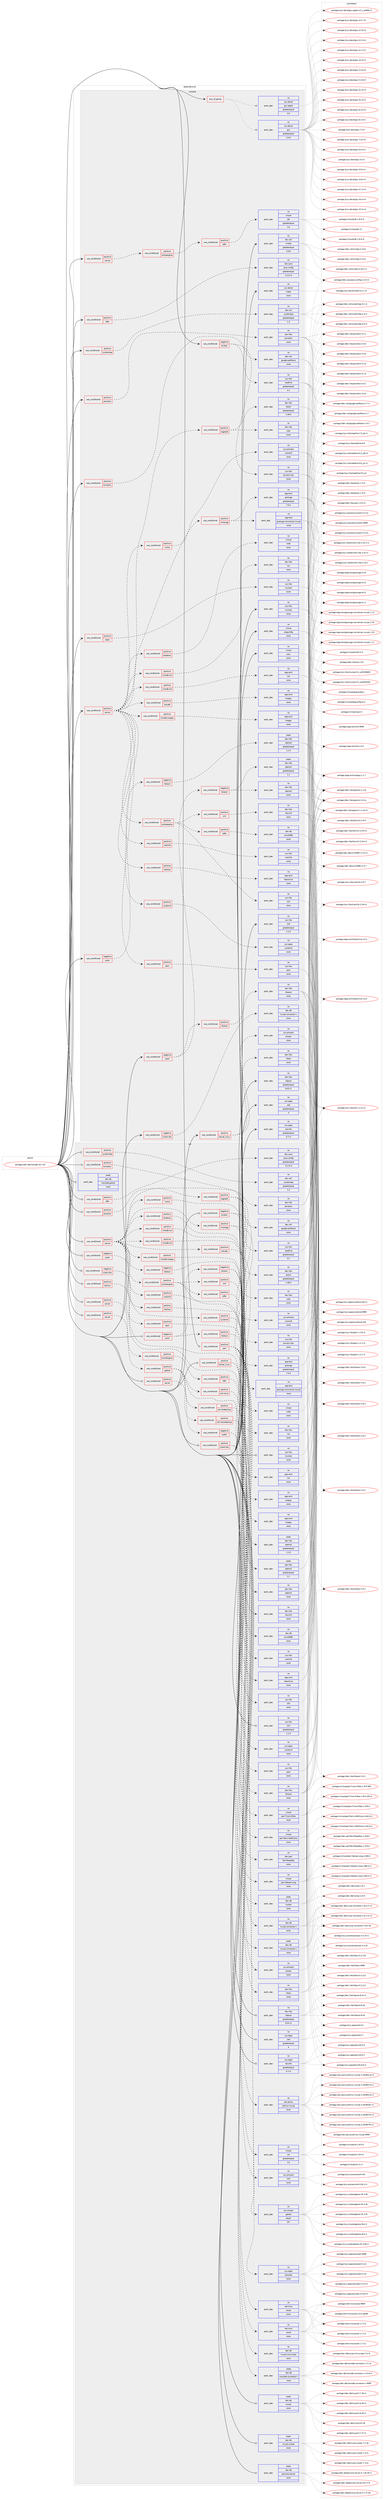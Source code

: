 digraph prolog {

# *************
# Graph options
# *************

newrank=true;
concentrate=true;
compound=true;
graph [rankdir=LR,fontname=Helvetica,fontsize=10,ranksep=1.5];#, ranksep=2.5, nodesep=0.2];
edge  [arrowhead=vee];
node  [fontname=Helvetica,fontsize=10];

# **********
# The ebuild
# **********

subgraph cluster_leftcol {
color=gray;
label=<<i>ebuild</i>>;
id [label="portage://dev-db/mariadb-10.1.43", color=red, width=4, href="../dev-db/mariadb-10.1.43.svg"];
}

# ****************
# The dependencies
# ****************

subgraph cluster_midcol {
color=gray;
label=<<i>dependencies</i>>;
subgraph cluster_compile {
fillcolor="#eeeeee";
style=filled;
label=<<i>compile</i>>;
subgraph any7047 {
dependency584060 [label=<<TABLE BORDER="0" CELLBORDER="1" CELLSPACING="0" CELLPADDING="4"><TR><TD CELLPADDING="10">any_of_group</TD></TR></TABLE>>, shape=none, color=red];subgraph pack438259 {
dependency584061 [label=<<TABLE BORDER="0" CELLBORDER="1" CELLSPACING="0" CELLPADDING="4" WIDTH="220"><TR><TD ROWSPAN="6" CELLPADDING="30">pack_dep</TD></TR><TR><TD WIDTH="110">no</TD></TR><TR><TD>sys-devel</TD></TR><TR><TD>gcc</TD></TR><TR><TD>greaterequal</TD></TR><TR><TD>3.4.6</TD></TR></TABLE>>, shape=none, color=blue];
}
dependency584060:e -> dependency584061:w [weight=20,style="dotted",arrowhead="oinv"];
subgraph pack438260 {
dependency584062 [label=<<TABLE BORDER="0" CELLBORDER="1" CELLSPACING="0" CELLPADDING="4" WIDTH="220"><TR><TD ROWSPAN="6" CELLPADDING="30">pack_dep</TD></TR><TR><TD WIDTH="110">no</TD></TR><TR><TD>sys-devel</TD></TR><TR><TD>gcc-apple</TD></TR><TR><TD>greaterequal</TD></TR><TR><TD>4.0</TD></TR></TABLE>>, shape=none, color=blue];
}
dependency584060:e -> dependency584062:w [weight=20,style="dotted",arrowhead="oinv"];
}
id:e -> dependency584060:w [weight=20,style="solid",arrowhead="vee"];
subgraph cond138493 {
dependency584063 [label=<<TABLE BORDER="0" CELLBORDER="1" CELLSPACING="0" CELLPADDING="4"><TR><TD ROWSPAN="3" CELLPADDING="10">use_conditional</TD></TR><TR><TD>negative</TD></TR><TR><TD>bindist</TD></TR></TABLE>>, shape=none, color=red];
subgraph pack438261 {
dependency584064 [label=<<TABLE BORDER="0" CELLBORDER="1" CELLSPACING="0" CELLPADDING="4" WIDTH="220"><TR><TD ROWSPAN="6" CELLPADDING="30">pack_dep</TD></TR><TR><TD WIDTH="110">no</TD></TR><TR><TD>sys-libs</TD></TR><TR><TD>binutils-libs</TD></TR><TR><TD>none</TD></TR><TR><TD></TD></TR></TABLE>>, shape=none, color=blue];
}
dependency584063:e -> dependency584064:w [weight=20,style="dashed",arrowhead="vee"];
subgraph pack438262 {
dependency584065 [label=<<TABLE BORDER="0" CELLBORDER="1" CELLSPACING="0" CELLPADDING="4" WIDTH="220"><TR><TD ROWSPAN="6" CELLPADDING="30">pack_dep</TD></TR><TR><TD WIDTH="110">no</TD></TR><TR><TD>sys-libs</TD></TR><TR><TD>readline</TD></TR><TR><TD>greaterequal</TD></TR><TR><TD>4.1</TD></TR></TABLE>>, shape=none, color=blue];
}
dependency584063:e -> dependency584065:w [weight=20,style="dashed",arrowhead="vee"];
}
id:e -> dependency584063:w [weight=20,style="solid",arrowhead="vee"];
subgraph cond138494 {
dependency584066 [label=<<TABLE BORDER="0" CELLBORDER="1" CELLSPACING="0" CELLPADDING="4"><TR><TD ROWSPAN="3" CELLPADDING="10">use_conditional</TD></TR><TR><TD>negative</TD></TR><TR><TD>client-libs</TD></TR></TABLE>>, shape=none, color=red];
subgraph pack438263 {
dependency584067 [label=<<TABLE BORDER="0" CELLBORDER="1" CELLSPACING="0" CELLPADDING="4" WIDTH="220"><TR><TD ROWSPAN="6" CELLPADDING="30">pack_dep</TD></TR><TR><TD WIDTH="110">no</TD></TR><TR><TD>dev-db</TD></TR><TR><TD>mysql-connector-c</TD></TR><TR><TD>none</TD></TR><TR><TD></TD></TR></TABLE>>, shape=none, color=blue];
}
dependency584066:e -> dependency584067:w [weight=20,style="dashed",arrowhead="vee"];
}
id:e -> dependency584066:w [weight=20,style="solid",arrowhead="vee"];
subgraph cond138495 {
dependency584068 [label=<<TABLE BORDER="0" CELLBORDER="1" CELLSPACING="0" CELLPADDING="4"><TR><TD ROWSPAN="3" CELLPADDING="10">use_conditional</TD></TR><TR><TD>negative</TD></TR><TR><TD>yassl</TD></TR></TABLE>>, shape=none, color=red];
subgraph cond138496 {
dependency584069 [label=<<TABLE BORDER="0" CELLBORDER="1" CELLSPACING="0" CELLPADDING="4"><TR><TD ROWSPAN="3" CELLPADDING="10">use_conditional</TD></TR><TR><TD>negative</TD></TR><TR><TD>libressl</TD></TR></TABLE>>, shape=none, color=red];
subgraph pack438264 {
dependency584070 [label=<<TABLE BORDER="0" CELLBORDER="1" CELLSPACING="0" CELLPADDING="4" WIDTH="220"><TR><TD ROWSPAN="6" CELLPADDING="30">pack_dep</TD></TR><TR><TD WIDTH="110">no</TD></TR><TR><TD>dev-libs</TD></TR><TR><TD>openssl</TD></TR><TR><TD>none</TD></TR><TR><TD></TD></TR></TABLE>>, shape=none, color=blue];
}
dependency584069:e -> dependency584070:w [weight=20,style="dashed",arrowhead="vee"];
subgraph pack438265 {
dependency584071 [label=<<TABLE BORDER="0" CELLBORDER="1" CELLSPACING="0" CELLPADDING="4" WIDTH="220"><TR><TD ROWSPAN="6" CELLPADDING="30">pack_dep</TD></TR><TR><TD WIDTH="110">weak</TD></TR><TR><TD>dev-libs</TD></TR><TR><TD>openssl</TD></TR><TR><TD>greaterequal</TD></TR><TR><TD>1.1</TD></TR></TABLE>>, shape=none, color=blue];
}
dependency584069:e -> dependency584071:w [weight=20,style="dashed",arrowhead="vee"];
}
dependency584068:e -> dependency584069:w [weight=20,style="dashed",arrowhead="vee"];
subgraph cond138497 {
dependency584072 [label=<<TABLE BORDER="0" CELLBORDER="1" CELLSPACING="0" CELLPADDING="4"><TR><TD ROWSPAN="3" CELLPADDING="10">use_conditional</TD></TR><TR><TD>positive</TD></TR><TR><TD>libressl</TD></TR></TABLE>>, shape=none, color=red];
subgraph pack438266 {
dependency584073 [label=<<TABLE BORDER="0" CELLBORDER="1" CELLSPACING="0" CELLPADDING="4" WIDTH="220"><TR><TD ROWSPAN="6" CELLPADDING="30">pack_dep</TD></TR><TR><TD WIDTH="110">no</TD></TR><TR><TD>dev-libs</TD></TR><TR><TD>libressl</TD></TR><TR><TD>none</TD></TR><TR><TD></TD></TR></TABLE>>, shape=none, color=blue];
}
dependency584072:e -> dependency584073:w [weight=20,style="dashed",arrowhead="vee"];
}
dependency584068:e -> dependency584072:w [weight=20,style="dashed",arrowhead="vee"];
}
id:e -> dependency584068:w [weight=20,style="solid",arrowhead="vee"];
subgraph cond138498 {
dependency584074 [label=<<TABLE BORDER="0" CELLBORDER="1" CELLSPACING="0" CELLPADDING="4"><TR><TD ROWSPAN="3" CELLPADDING="10">use_conditional</TD></TR><TR><TD>negative</TD></TR><TR><TD>yassl</TD></TR></TABLE>>, shape=none, color=red];
subgraph cond138499 {
dependency584075 [label=<<TABLE BORDER="0" CELLBORDER="1" CELLSPACING="0" CELLPADDING="4"><TR><TD ROWSPAN="3" CELLPADDING="10">use_conditional</TD></TR><TR><TD>negative</TD></TR><TR><TD>libressl</TD></TR></TABLE>>, shape=none, color=red];
subgraph pack438267 {
dependency584076 [label=<<TABLE BORDER="0" CELLBORDER="1" CELLSPACING="0" CELLPADDING="4" WIDTH="220"><TR><TD ROWSPAN="6" CELLPADDING="30">pack_dep</TD></TR><TR><TD WIDTH="110">weak</TD></TR><TR><TD>dev-libs</TD></TR><TR><TD>openssl</TD></TR><TR><TD>greaterequal</TD></TR><TR><TD>1.1.0</TD></TR></TABLE>>, shape=none, color=blue];
}
dependency584075:e -> dependency584076:w [weight=20,style="dashed",arrowhead="vee"];
}
dependency584074:e -> dependency584075:w [weight=20,style="dashed",arrowhead="vee"];
}
id:e -> dependency584074:w [weight=20,style="solid",arrowhead="vee"];
subgraph cond138500 {
dependency584077 [label=<<TABLE BORDER="0" CELLBORDER="1" CELLSPACING="0" CELLPADDING="4"><TR><TD ROWSPAN="3" CELLPADDING="10">use_conditional</TD></TR><TR><TD>positive</TD></TR><TR><TD>jdbc</TD></TR></TABLE>>, shape=none, color=red];
subgraph pack438268 {
dependency584078 [label=<<TABLE BORDER="0" CELLBORDER="1" CELLSPACING="0" CELLPADDING="4" WIDTH="220"><TR><TD ROWSPAN="6" CELLPADDING="30">pack_dep</TD></TR><TR><TD WIDTH="110">no</TD></TR><TR><TD>dev-java</TD></TR><TR><TD>java-config</TD></TR><TR><TD>greaterequal</TD></TR><TR><TD>2.2.0-r3</TD></TR></TABLE>>, shape=none, color=blue];
}
dependency584077:e -> dependency584078:w [weight=20,style="dashed",arrowhead="vee"];
}
id:e -> dependency584077:w [weight=20,style="solid",arrowhead="vee"];
subgraph cond138501 {
dependency584079 [label=<<TABLE BORDER="0" CELLBORDER="1" CELLSPACING="0" CELLPADDING="4"><TR><TD ROWSPAN="3" CELLPADDING="10">use_conditional</TD></TR><TR><TD>positive</TD></TR><TR><TD>jemalloc</TD></TR></TABLE>>, shape=none, color=red];
subgraph pack438269 {
dependency584080 [label=<<TABLE BORDER="0" CELLBORDER="1" CELLSPACING="0" CELLPADDING="4" WIDTH="220"><TR><TD ROWSPAN="6" CELLPADDING="30">pack_dep</TD></TR><TR><TD WIDTH="110">no</TD></TR><TR><TD>dev-libs</TD></TR><TR><TD>jemalloc</TD></TR><TR><TD>none</TD></TR><TR><TD></TD></TR></TABLE>>, shape=none, color=blue];
}
dependency584079:e -> dependency584080:w [weight=20,style="dashed",arrowhead="vee"];
}
id:e -> dependency584079:w [weight=20,style="solid",arrowhead="vee"];
subgraph cond138502 {
dependency584081 [label=<<TABLE BORDER="0" CELLBORDER="1" CELLSPACING="0" CELLPADDING="4"><TR><TD ROWSPAN="3" CELLPADDING="10">use_conditional</TD></TR><TR><TD>positive</TD></TR><TR><TD>kernel_linux</TD></TR></TABLE>>, shape=none, color=red];
subgraph pack438270 {
dependency584082 [label=<<TABLE BORDER="0" CELLBORDER="1" CELLSPACING="0" CELLPADDING="4" WIDTH="220"><TR><TD ROWSPAN="6" CELLPADDING="30">pack_dep</TD></TR><TR><TD WIDTH="110">no</TD></TR><TR><TD>sys-process</TD></TR><TR><TD>procps</TD></TR><TR><TD>none</TD></TR><TR><TD></TD></TR></TABLE>>, shape=none, color=blue];
}
dependency584081:e -> dependency584082:w [weight=20,style="dashed",arrowhead="vee"];
subgraph pack438271 {
dependency584083 [label=<<TABLE BORDER="0" CELLBORDER="1" CELLSPACING="0" CELLPADDING="4" WIDTH="220"><TR><TD ROWSPAN="6" CELLPADDING="30">pack_dep</TD></TR><TR><TD WIDTH="110">no</TD></TR><TR><TD>dev-libs</TD></TR><TR><TD>libaio</TD></TR><TR><TD>none</TD></TR><TR><TD></TD></TR></TABLE>>, shape=none, color=blue];
}
dependency584081:e -> dependency584083:w [weight=20,style="dashed",arrowhead="vee"];
}
id:e -> dependency584081:w [weight=20,style="solid",arrowhead="vee"];
subgraph cond138503 {
dependency584084 [label=<<TABLE BORDER="0" CELLBORDER="1" CELLSPACING="0" CELLPADDING="4"><TR><TD ROWSPAN="3" CELLPADDING="10">use_conditional</TD></TR><TR><TD>positive</TD></TR><TR><TD>server</TD></TR></TABLE>>, shape=none, color=red];
subgraph cond138504 {
dependency584085 [label=<<TABLE BORDER="0" CELLBORDER="1" CELLSPACING="0" CELLPADDING="4"><TR><TD ROWSPAN="3" CELLPADDING="10">use_conditional</TD></TR><TR><TD>positive</TD></TR><TR><TD>backup</TD></TR></TABLE>>, shape=none, color=red];
subgraph pack438272 {
dependency584086 [label=<<TABLE BORDER="0" CELLBORDER="1" CELLSPACING="0" CELLPADDING="4" WIDTH="220"><TR><TD ROWSPAN="6" CELLPADDING="30">pack_dep</TD></TR><TR><TD WIDTH="110">no</TD></TR><TR><TD>app-arch</TD></TR><TR><TD>libarchive</TD></TR><TR><TD>none</TD></TR><TR><TD></TD></TR></TABLE>>, shape=none, color=blue];
}
dependency584085:e -> dependency584086:w [weight=20,style="dashed",arrowhead="vee"];
}
dependency584084:e -> dependency584085:w [weight=20,style="dashed",arrowhead="vee"];
subgraph cond138505 {
dependency584087 [label=<<TABLE BORDER="0" CELLBORDER="1" CELLSPACING="0" CELLPADDING="4"><TR><TD ROWSPAN="3" CELLPADDING="10">use_conditional</TD></TR><TR><TD>positive</TD></TR><TR><TD>cracklib</TD></TR></TABLE>>, shape=none, color=red];
subgraph pack438273 {
dependency584088 [label=<<TABLE BORDER="0" CELLBORDER="1" CELLSPACING="0" CELLPADDING="4" WIDTH="220"><TR><TD ROWSPAN="6" CELLPADDING="30">pack_dep</TD></TR><TR><TD WIDTH="110">no</TD></TR><TR><TD>sys-libs</TD></TR><TR><TD>cracklib</TD></TR><TR><TD>none</TD></TR><TR><TD></TD></TR></TABLE>>, shape=none, color=blue];
}
dependency584087:e -> dependency584088:w [weight=20,style="dashed",arrowhead="vee"];
}
dependency584084:e -> dependency584087:w [weight=20,style="dashed",arrowhead="vee"];
subgraph cond138506 {
dependency584089 [label=<<TABLE BORDER="0" CELLBORDER="1" CELLSPACING="0" CELLPADDING="4"><TR><TD ROWSPAN="3" CELLPADDING="10">use_conditional</TD></TR><TR><TD>positive</TD></TR><TR><TD>extraengine</TD></TR></TABLE>>, shape=none, color=red];
subgraph cond138507 {
dependency584090 [label=<<TABLE BORDER="0" CELLBORDER="1" CELLSPACING="0" CELLPADDING="4"><TR><TD ROWSPAN="3" CELLPADDING="10">use_conditional</TD></TR><TR><TD>positive</TD></TR><TR><TD>odbc</TD></TR></TABLE>>, shape=none, color=red];
subgraph pack438274 {
dependency584091 [label=<<TABLE BORDER="0" CELLBORDER="1" CELLSPACING="0" CELLPADDING="4" WIDTH="220"><TR><TD ROWSPAN="6" CELLPADDING="30">pack_dep</TD></TR><TR><TD WIDTH="110">no</TD></TR><TR><TD>dev-db</TD></TR><TR><TD>unixODBC</TD></TR><TR><TD>none</TD></TR><TR><TD></TD></TR></TABLE>>, shape=none, color=blue];
}
dependency584090:e -> dependency584091:w [weight=20,style="dashed",arrowhead="vee"];
}
dependency584089:e -> dependency584090:w [weight=20,style="dashed",arrowhead="vee"];
subgraph cond138508 {
dependency584092 [label=<<TABLE BORDER="0" CELLBORDER="1" CELLSPACING="0" CELLPADDING="4"><TR><TD ROWSPAN="3" CELLPADDING="10">use_conditional</TD></TR><TR><TD>positive</TD></TR><TR><TD>xml</TD></TR></TABLE>>, shape=none, color=red];
subgraph pack438275 {
dependency584093 [label=<<TABLE BORDER="0" CELLBORDER="1" CELLSPACING="0" CELLPADDING="4" WIDTH="220"><TR><TD ROWSPAN="6" CELLPADDING="30">pack_dep</TD></TR><TR><TD WIDTH="110">no</TD></TR><TR><TD>dev-libs</TD></TR><TR><TD>libxml2</TD></TR><TR><TD>none</TD></TR><TR><TD></TD></TR></TABLE>>, shape=none, color=blue];
}
dependency584092:e -> dependency584093:w [weight=20,style="dashed",arrowhead="vee"];
}
dependency584089:e -> dependency584092:w [weight=20,style="dashed",arrowhead="vee"];
subgraph pack438276 {
dependency584094 [label=<<TABLE BORDER="0" CELLBORDER="1" CELLSPACING="0" CELLPADDING="4" WIDTH="220"><TR><TD ROWSPAN="6" CELLPADDING="30">pack_dep</TD></TR><TR><TD WIDTH="110">no</TD></TR><TR><TD>sys-libs</TD></TR><TR><TD>zlib</TD></TR><TR><TD>none</TD></TR><TR><TD></TD></TR></TABLE>>, shape=none, color=blue];
}
dependency584089:e -> dependency584094:w [weight=20,style="dashed",arrowhead="vee"];
}
dependency584084:e -> dependency584089:w [weight=20,style="dashed",arrowhead="vee"];
subgraph cond138509 {
dependency584095 [label=<<TABLE BORDER="0" CELLBORDER="1" CELLSPACING="0" CELLPADDING="4"><TR><TD ROWSPAN="3" CELLPADDING="10">use_conditional</TD></TR><TR><TD>positive</TD></TR><TR><TD>innodb-lz4</TD></TR></TABLE>>, shape=none, color=red];
subgraph pack438277 {
dependency584096 [label=<<TABLE BORDER="0" CELLBORDER="1" CELLSPACING="0" CELLPADDING="4" WIDTH="220"><TR><TD ROWSPAN="6" CELLPADDING="30">pack_dep</TD></TR><TR><TD WIDTH="110">no</TD></TR><TR><TD>app-arch</TD></TR><TR><TD>lz4</TD></TR><TR><TD>none</TD></TR><TR><TD></TD></TR></TABLE>>, shape=none, color=blue];
}
dependency584095:e -> dependency584096:w [weight=20,style="dashed",arrowhead="vee"];
}
dependency584084:e -> dependency584095:w [weight=20,style="dashed",arrowhead="vee"];
subgraph cond138510 {
dependency584097 [label=<<TABLE BORDER="0" CELLBORDER="1" CELLSPACING="0" CELLPADDING="4"><TR><TD ROWSPAN="3" CELLPADDING="10">use_conditional</TD></TR><TR><TD>positive</TD></TR><TR><TD>innodb-lzo</TD></TR></TABLE>>, shape=none, color=red];
subgraph pack438278 {
dependency584098 [label=<<TABLE BORDER="0" CELLBORDER="1" CELLSPACING="0" CELLPADDING="4" WIDTH="220"><TR><TD ROWSPAN="6" CELLPADDING="30">pack_dep</TD></TR><TR><TD WIDTH="110">no</TD></TR><TR><TD>dev-libs</TD></TR><TR><TD>lzo</TD></TR><TR><TD>none</TD></TR><TR><TD></TD></TR></TABLE>>, shape=none, color=blue];
}
dependency584097:e -> dependency584098:w [weight=20,style="dashed",arrowhead="vee"];
}
dependency584084:e -> dependency584097:w [weight=20,style="dashed",arrowhead="vee"];
subgraph cond138511 {
dependency584099 [label=<<TABLE BORDER="0" CELLBORDER="1" CELLSPACING="0" CELLPADDING="4"><TR><TD ROWSPAN="3" CELLPADDING="10">use_conditional</TD></TR><TR><TD>positive</TD></TR><TR><TD>innodb-snappy</TD></TR></TABLE>>, shape=none, color=red];
subgraph pack438279 {
dependency584100 [label=<<TABLE BORDER="0" CELLBORDER="1" CELLSPACING="0" CELLPADDING="4" WIDTH="220"><TR><TD ROWSPAN="6" CELLPADDING="30">pack_dep</TD></TR><TR><TD WIDTH="110">no</TD></TR><TR><TD>app-arch</TD></TR><TR><TD>snappy</TD></TR><TR><TD>none</TD></TR><TR><TD></TD></TR></TABLE>>, shape=none, color=blue];
}
dependency584099:e -> dependency584100:w [weight=20,style="dashed",arrowhead="vee"];
}
dependency584084:e -> dependency584099:w [weight=20,style="dashed",arrowhead="vee"];
subgraph cond138512 {
dependency584101 [label=<<TABLE BORDER="0" CELLBORDER="1" CELLSPACING="0" CELLPADDING="4"><TR><TD ROWSPAN="3" CELLPADDING="10">use_conditional</TD></TR><TR><TD>positive</TD></TR><TR><TD>kerberos</TD></TR></TABLE>>, shape=none, color=red];
subgraph pack438280 {
dependency584102 [label=<<TABLE BORDER="0" CELLBORDER="1" CELLSPACING="0" CELLPADDING="4" WIDTH="220"><TR><TD ROWSPAN="6" CELLPADDING="30">pack_dep</TD></TR><TR><TD WIDTH="110">no</TD></TR><TR><TD>virtual</TD></TR><TR><TD>krb5</TD></TR><TR><TD>none</TD></TR><TR><TD></TD></TR></TABLE>>, shape=none, color=blue];
}
dependency584101:e -> dependency584102:w [weight=20,style="dashed",arrowhead="vee"];
}
dependency584084:e -> dependency584101:w [weight=20,style="dashed",arrowhead="vee"];
subgraph cond138513 {
dependency584103 [label=<<TABLE BORDER="0" CELLBORDER="1" CELLSPACING="0" CELLPADDING="4"><TR><TD ROWSPAN="3" CELLPADDING="10">use_conditional</TD></TR><TR><TD>positive</TD></TR><TR><TD>mroonga</TD></TR></TABLE>>, shape=none, color=red];
subgraph pack438281 {
dependency584104 [label=<<TABLE BORDER="0" CELLBORDER="1" CELLSPACING="0" CELLPADDING="4" WIDTH="220"><TR><TD ROWSPAN="6" CELLPADDING="30">pack_dep</TD></TR><TR><TD WIDTH="110">no</TD></TR><TR><TD>app-text</TD></TR><TR><TD>groonga-normalizer-mysql</TD></TR><TR><TD>none</TD></TR><TR><TD></TD></TR></TABLE>>, shape=none, color=blue];
}
dependency584103:e -> dependency584104:w [weight=20,style="dashed",arrowhead="vee"];
subgraph pack438282 {
dependency584105 [label=<<TABLE BORDER="0" CELLBORDER="1" CELLSPACING="0" CELLPADDING="4" WIDTH="220"><TR><TD ROWSPAN="6" CELLPADDING="30">pack_dep</TD></TR><TR><TD WIDTH="110">no</TD></TR><TR><TD>app-text</TD></TR><TR><TD>groonga</TD></TR><TR><TD>greaterequal</TD></TR><TR><TD>7.0.4</TD></TR></TABLE>>, shape=none, color=blue];
}
dependency584103:e -> dependency584105:w [weight=20,style="dashed",arrowhead="vee"];
}
dependency584084:e -> dependency584103:w [weight=20,style="dashed",arrowhead="vee"];
subgraph cond138514 {
dependency584106 [label=<<TABLE BORDER="0" CELLBORDER="1" CELLSPACING="0" CELLPADDING="4"><TR><TD ROWSPAN="3" CELLPADDING="10">use_conditional</TD></TR><TR><TD>positive</TD></TR><TR><TD>numa</TD></TR></TABLE>>, shape=none, color=red];
subgraph pack438283 {
dependency584107 [label=<<TABLE BORDER="0" CELLBORDER="1" CELLSPACING="0" CELLPADDING="4" WIDTH="220"><TR><TD ROWSPAN="6" CELLPADDING="30">pack_dep</TD></TR><TR><TD WIDTH="110">no</TD></TR><TR><TD>sys-process</TD></TR><TR><TD>numactl</TD></TR><TR><TD>none</TD></TR><TR><TD></TD></TR></TABLE>>, shape=none, color=blue];
}
dependency584106:e -> dependency584107:w [weight=20,style="dashed",arrowhead="vee"];
}
dependency584084:e -> dependency584106:w [weight=20,style="dashed",arrowhead="vee"];
subgraph cond138515 {
dependency584108 [label=<<TABLE BORDER="0" CELLBORDER="1" CELLSPACING="0" CELLPADDING="4"><TR><TD ROWSPAN="3" CELLPADDING="10">use_conditional</TD></TR><TR><TD>positive</TD></TR><TR><TD>oqgraph</TD></TR></TABLE>>, shape=none, color=red];
subgraph pack438284 {
dependency584109 [label=<<TABLE BORDER="0" CELLBORDER="1" CELLSPACING="0" CELLPADDING="4" WIDTH="220"><TR><TD ROWSPAN="6" CELLPADDING="30">pack_dep</TD></TR><TR><TD WIDTH="110">no</TD></TR><TR><TD>dev-libs</TD></TR><TR><TD>boost</TD></TR><TR><TD>greaterequal</TD></TR><TR><TD>1.40.0</TD></TR></TABLE>>, shape=none, color=blue];
}
dependency584108:e -> dependency584109:w [weight=20,style="dashed",arrowhead="vee"];
subgraph pack438285 {
dependency584110 [label=<<TABLE BORDER="0" CELLBORDER="1" CELLSPACING="0" CELLPADDING="4" WIDTH="220"><TR><TD ROWSPAN="6" CELLPADDING="30">pack_dep</TD></TR><TR><TD WIDTH="110">no</TD></TR><TR><TD>dev-libs</TD></TR><TR><TD>judy</TD></TR><TR><TD>none</TD></TR><TR><TD></TD></TR></TABLE>>, shape=none, color=blue];
}
dependency584108:e -> dependency584110:w [weight=20,style="dashed",arrowhead="vee"];
}
dependency584084:e -> dependency584108:w [weight=20,style="dashed",arrowhead="vee"];
subgraph cond138516 {
dependency584111 [label=<<TABLE BORDER="0" CELLBORDER="1" CELLSPACING="0" CELLPADDING="4"><TR><TD ROWSPAN="3" CELLPADDING="10">use_conditional</TD></TR><TR><TD>positive</TD></TR><TR><TD>pam</TD></TR></TABLE>>, shape=none, color=red];
subgraph pack438286 {
dependency584112 [label=<<TABLE BORDER="0" CELLBORDER="1" CELLSPACING="0" CELLPADDING="4" WIDTH="220"><TR><TD ROWSPAN="6" CELLPADDING="30">pack_dep</TD></TR><TR><TD WIDTH="110">no</TD></TR><TR><TD>sys-libs</TD></TR><TR><TD>pam</TD></TR><TR><TD>none</TD></TR><TR><TD></TD></TR></TABLE>>, shape=none, color=blue];
}
dependency584111:e -> dependency584112:w [weight=20,style="dashed",arrowhead="vee"];
}
dependency584084:e -> dependency584111:w [weight=20,style="dashed",arrowhead="vee"];
subgraph cond138517 {
dependency584113 [label=<<TABLE BORDER="0" CELLBORDER="1" CELLSPACING="0" CELLPADDING="4"><TR><TD ROWSPAN="3" CELLPADDING="10">use_conditional</TD></TR><TR><TD>positive</TD></TR><TR><TD>systemd</TD></TR></TABLE>>, shape=none, color=red];
subgraph pack438287 {
dependency584114 [label=<<TABLE BORDER="0" CELLBORDER="1" CELLSPACING="0" CELLPADDING="4" WIDTH="220"><TR><TD ROWSPAN="6" CELLPADDING="30">pack_dep</TD></TR><TR><TD WIDTH="110">no</TD></TR><TR><TD>sys-apps</TD></TR><TR><TD>systemd</TD></TR><TR><TD>none</TD></TR><TR><TD></TD></TR></TABLE>>, shape=none, color=blue];
}
dependency584113:e -> dependency584114:w [weight=20,style="dashed",arrowhead="vee"];
}
dependency584084:e -> dependency584113:w [weight=20,style="dashed",arrowhead="vee"];
subgraph cond138518 {
dependency584115 [label=<<TABLE BORDER="0" CELLBORDER="1" CELLSPACING="0" CELLPADDING="4"><TR><TD ROWSPAN="3" CELLPADDING="10">use_conditional</TD></TR><TR><TD>positive</TD></TR><TR><TD>tokudb</TD></TR></TABLE>>, shape=none, color=red];
subgraph pack438288 {
dependency584116 [label=<<TABLE BORDER="0" CELLBORDER="1" CELLSPACING="0" CELLPADDING="4" WIDTH="220"><TR><TD ROWSPAN="6" CELLPADDING="30">pack_dep</TD></TR><TR><TD WIDTH="110">no</TD></TR><TR><TD>app-arch</TD></TR><TR><TD>snappy</TD></TR><TR><TD>none</TD></TR><TR><TD></TD></TR></TABLE>>, shape=none, color=blue];
}
dependency584115:e -> dependency584116:w [weight=20,style="dashed",arrowhead="vee"];
}
dependency584084:e -> dependency584115:w [weight=20,style="dashed",arrowhead="vee"];
}
id:e -> dependency584084:w [weight=20,style="solid",arrowhead="vee"];
subgraph cond138519 {
dependency584117 [label=<<TABLE BORDER="0" CELLBORDER="1" CELLSPACING="0" CELLPADDING="4"><TR><TD ROWSPAN="3" CELLPADDING="10">use_conditional</TD></TR><TR><TD>positive</TD></TR><TR><TD>server</TD></TR></TABLE>>, shape=none, color=red];
subgraph cond138520 {
dependency584118 [label=<<TABLE BORDER="0" CELLBORDER="1" CELLSPACING="0" CELLPADDING="4"><TR><TD ROWSPAN="3" CELLPADDING="10">use_conditional</TD></TR><TR><TD>positive</TD></TR><TR><TD>extraengine</TD></TR></TABLE>>, shape=none, color=red];
subgraph cond138521 {
dependency584119 [label=<<TABLE BORDER="0" CELLBORDER="1" CELLSPACING="0" CELLPADDING="4"><TR><TD ROWSPAN="3" CELLPADDING="10">use_conditional</TD></TR><TR><TD>positive</TD></TR><TR><TD>jdbc</TD></TR></TABLE>>, shape=none, color=red];
subgraph pack438289 {
dependency584120 [label=<<TABLE BORDER="0" CELLBORDER="1" CELLSPACING="0" CELLPADDING="4" WIDTH="220"><TR><TD ROWSPAN="6" CELLPADDING="30">pack_dep</TD></TR><TR><TD WIDTH="110">no</TD></TR><TR><TD>virtual</TD></TR><TR><TD>jdk</TD></TR><TR><TD>greaterequal</TD></TR><TR><TD>1.6</TD></TR></TABLE>>, shape=none, color=blue];
}
dependency584119:e -> dependency584120:w [weight=20,style="dashed",arrowhead="vee"];
}
dependency584118:e -> dependency584119:w [weight=20,style="dashed",arrowhead="vee"];
}
dependency584117:e -> dependency584118:w [weight=20,style="dashed",arrowhead="vee"];
}
id:e -> dependency584117:w [weight=20,style="solid",arrowhead="vee"];
subgraph cond138522 {
dependency584121 [label=<<TABLE BORDER="0" CELLBORDER="1" CELLSPACING="0" CELLPADDING="4"><TR><TD ROWSPAN="3" CELLPADDING="10">use_conditional</TD></TR><TR><TD>positive</TD></TR><TR><TD>static</TD></TR></TABLE>>, shape=none, color=red];
subgraph pack438290 {
dependency584122 [label=<<TABLE BORDER="0" CELLBORDER="1" CELLSPACING="0" CELLPADDING="4" WIDTH="220"><TR><TD ROWSPAN="6" CELLPADDING="30">pack_dep</TD></TR><TR><TD WIDTH="110">no</TD></TR><TR><TD>sys-libs</TD></TR><TR><TD>ncurses</TD></TR><TR><TD>none</TD></TR><TR><TD></TD></TR></TABLE>>, shape=none, color=blue];
}
dependency584121:e -> dependency584122:w [weight=20,style="dashed",arrowhead="vee"];
}
id:e -> dependency584121:w [weight=20,style="solid",arrowhead="vee"];
subgraph cond138523 {
dependency584123 [label=<<TABLE BORDER="0" CELLBORDER="1" CELLSPACING="0" CELLPADDING="4"><TR><TD ROWSPAN="3" CELLPADDING="10">use_conditional</TD></TR><TR><TD>positive</TD></TR><TR><TD>systemtap</TD></TR></TABLE>>, shape=none, color=red];
subgraph pack438291 {
dependency584124 [label=<<TABLE BORDER="0" CELLBORDER="1" CELLSPACING="0" CELLPADDING="4" WIDTH="220"><TR><TD ROWSPAN="6" CELLPADDING="30">pack_dep</TD></TR><TR><TD WIDTH="110">no</TD></TR><TR><TD>dev-util</TD></TR><TR><TD>systemtap</TD></TR><TR><TD>greaterequal</TD></TR><TR><TD>1.3</TD></TR></TABLE>>, shape=none, color=blue];
}
dependency584123:e -> dependency584124:w [weight=20,style="dashed",arrowhead="vee"];
}
id:e -> dependency584123:w [weight=20,style="solid",arrowhead="vee"];
subgraph cond138524 {
dependency584125 [label=<<TABLE BORDER="0" CELLBORDER="1" CELLSPACING="0" CELLPADDING="4"><TR><TD ROWSPAN="3" CELLPADDING="10">use_conditional</TD></TR><TR><TD>positive</TD></TR><TR><TD>tcmalloc</TD></TR></TABLE>>, shape=none, color=red];
subgraph pack438292 {
dependency584126 [label=<<TABLE BORDER="0" CELLBORDER="1" CELLSPACING="0" CELLPADDING="4" WIDTH="220"><TR><TD ROWSPAN="6" CELLPADDING="30">pack_dep</TD></TR><TR><TD WIDTH="110">no</TD></TR><TR><TD>dev-util</TD></TR><TR><TD>google-perftools</TD></TR><TR><TD>none</TD></TR><TR><TD></TD></TR></TABLE>>, shape=none, color=blue];
}
dependency584125:e -> dependency584126:w [weight=20,style="dashed",arrowhead="vee"];
}
id:e -> dependency584125:w [weight=20,style="solid",arrowhead="vee"];
subgraph pack438293 {
dependency584127 [label=<<TABLE BORDER="0" CELLBORDER="1" CELLSPACING="0" CELLPADDING="4" WIDTH="220"><TR><TD ROWSPAN="6" CELLPADDING="30">pack_dep</TD></TR><TR><TD WIDTH="110">no</TD></TR><TR><TD>dev-libs</TD></TR><TR><TD>libpcre</TD></TR><TR><TD>greaterequal</TD></TR><TR><TD>8.41-r1</TD></TR></TABLE>>, shape=none, color=blue];
}
id:e -> dependency584127:w [weight=20,style="solid",arrowhead="vee"];
subgraph pack438294 {
dependency584128 [label=<<TABLE BORDER="0" CELLBORDER="1" CELLSPACING="0" CELLPADDING="4" WIDTH="220"><TR><TD ROWSPAN="6" CELLPADDING="30">pack_dep</TD></TR><TR><TD WIDTH="110">no</TD></TR><TR><TD>dev-util</TD></TR><TR><TD>cmake</TD></TR><TR><TD>greaterequal</TD></TR><TR><TD>3.9.6</TD></TR></TABLE>>, shape=none, color=blue];
}
id:e -> dependency584128:w [weight=20,style="solid",arrowhead="vee"];
subgraph pack438295 {
dependency584129 [label=<<TABLE BORDER="0" CELLBORDER="1" CELLSPACING="0" CELLPADDING="4" WIDTH="220"><TR><TD ROWSPAN="6" CELLPADDING="30">pack_dep</TD></TR><TR><TD WIDTH="110">no</TD></TR><TR><TD>sys-apps</TD></TR><TR><TD>sed</TD></TR><TR><TD>greaterequal</TD></TR><TR><TD>4</TD></TR></TABLE>>, shape=none, color=blue];
}
id:e -> dependency584129:w [weight=20,style="solid",arrowhead="vee"];
subgraph pack438296 {
dependency584130 [label=<<TABLE BORDER="0" CELLBORDER="1" CELLSPACING="0" CELLPADDING="4" WIDTH="220"><TR><TD ROWSPAN="6" CELLPADDING="30">pack_dep</TD></TR><TR><TD WIDTH="110">no</TD></TR><TR><TD>sys-apps</TD></TR><TR><TD>texinfo</TD></TR><TR><TD>greaterequal</TD></TR><TR><TD>4.7-r1</TD></TR></TABLE>>, shape=none, color=blue];
}
id:e -> dependency584130:w [weight=20,style="solid",arrowhead="vee"];
subgraph pack438297 {
dependency584131 [label=<<TABLE BORDER="0" CELLBORDER="1" CELLSPACING="0" CELLPADDING="4" WIDTH="220"><TR><TD ROWSPAN="6" CELLPADDING="30">pack_dep</TD></TR><TR><TD WIDTH="110">no</TD></TR><TR><TD>sys-devel</TD></TR><TR><TD>make</TD></TR><TR><TD>none</TD></TR><TR><TD></TD></TR></TABLE>>, shape=none, color=blue];
}
id:e -> dependency584131:w [weight=20,style="solid",arrowhead="vee"];
subgraph pack438298 {
dependency584132 [label=<<TABLE BORDER="0" CELLBORDER="1" CELLSPACING="0" CELLPADDING="4" WIDTH="220"><TR><TD ROWSPAN="6" CELLPADDING="30">pack_dep</TD></TR><TR><TD WIDTH="110">no</TD></TR><TR><TD>sys-libs</TD></TR><TR><TD>ncurses</TD></TR><TR><TD>none</TD></TR><TR><TD></TD></TR></TABLE>>, shape=none, color=blue];
}
id:e -> dependency584132:w [weight=20,style="solid",arrowhead="vee"];
subgraph pack438299 {
dependency584133 [label=<<TABLE BORDER="0" CELLBORDER="1" CELLSPACING="0" CELLPADDING="4" WIDTH="220"><TR><TD ROWSPAN="6" CELLPADDING="30">pack_dep</TD></TR><TR><TD WIDTH="110">no</TD></TR><TR><TD>sys-libs</TD></TR><TR><TD>zlib</TD></TR><TR><TD>greaterequal</TD></TR><TR><TD>1.2.3</TD></TR></TABLE>>, shape=none, color=blue];
}
id:e -> dependency584133:w [weight=20,style="solid",arrowhead="vee"];
subgraph pack438300 {
dependency584134 [label=<<TABLE BORDER="0" CELLBORDER="1" CELLSPACING="0" CELLPADDING="4" WIDTH="220"><TR><TD ROWSPAN="6" CELLPADDING="30">pack_dep</TD></TR><TR><TD WIDTH="110">no</TD></TR><TR><TD>virtual</TD></TR><TR><TD>pkgconfig</TD></TR><TR><TD>none</TD></TR><TR><TD></TD></TR></TABLE>>, shape=none, color=blue];
}
id:e -> dependency584134:w [weight=20,style="solid",arrowhead="vee"];
subgraph pack438301 {
dependency584135 [label=<<TABLE BORDER="0" CELLBORDER="1" CELLSPACING="0" CELLPADDING="4" WIDTH="220"><TR><TD ROWSPAN="6" CELLPADDING="30">pack_dep</TD></TR><TR><TD WIDTH="110">no</TD></TR><TR><TD>virtual</TD></TR><TR><TD>yacc</TD></TR><TR><TD>none</TD></TR><TR><TD></TD></TR></TABLE>>, shape=none, color=blue];
}
id:e -> dependency584135:w [weight=20,style="solid",arrowhead="vee"];
}
subgraph cluster_compileandrun {
fillcolor="#eeeeee";
style=filled;
label=<<i>compile and run</i>>;
}
subgraph cluster_run {
fillcolor="#eeeeee";
style=filled;
label=<<i>run</i>>;
subgraph cond138525 {
dependency584136 [label=<<TABLE BORDER="0" CELLBORDER="1" CELLSPACING="0" CELLPADDING="4"><TR><TD ROWSPAN="3" CELLPADDING="10">use_conditional</TD></TR><TR><TD>negative</TD></TR><TR><TD>bindist</TD></TR></TABLE>>, shape=none, color=red];
subgraph pack438302 {
dependency584137 [label=<<TABLE BORDER="0" CELLBORDER="1" CELLSPACING="0" CELLPADDING="4" WIDTH="220"><TR><TD ROWSPAN="6" CELLPADDING="30">pack_dep</TD></TR><TR><TD WIDTH="110">no</TD></TR><TR><TD>sys-libs</TD></TR><TR><TD>binutils-libs</TD></TR><TR><TD>none</TD></TR><TR><TD></TD></TR></TABLE>>, shape=none, color=blue];
}
dependency584136:e -> dependency584137:w [weight=20,style="dashed",arrowhead="vee"];
subgraph pack438303 {
dependency584138 [label=<<TABLE BORDER="0" CELLBORDER="1" CELLSPACING="0" CELLPADDING="4" WIDTH="220"><TR><TD ROWSPAN="6" CELLPADDING="30">pack_dep</TD></TR><TR><TD WIDTH="110">no</TD></TR><TR><TD>sys-libs</TD></TR><TR><TD>readline</TD></TR><TR><TD>greaterequal</TD></TR><TR><TD>4.1</TD></TR></TABLE>>, shape=none, color=blue];
}
dependency584136:e -> dependency584138:w [weight=20,style="dashed",arrowhead="vee"];
}
id:e -> dependency584136:w [weight=20,style="solid",arrowhead="odot"];
subgraph cond138526 {
dependency584139 [label=<<TABLE BORDER="0" CELLBORDER="1" CELLSPACING="0" CELLPADDING="4"><TR><TD ROWSPAN="3" CELLPADDING="10">use_conditional</TD></TR><TR><TD>negative</TD></TR><TR><TD>client-libs</TD></TR></TABLE>>, shape=none, color=red];
subgraph pack438304 {
dependency584140 [label=<<TABLE BORDER="0" CELLBORDER="1" CELLSPACING="0" CELLPADDING="4" WIDTH="220"><TR><TD ROWSPAN="6" CELLPADDING="30">pack_dep</TD></TR><TR><TD WIDTH="110">no</TD></TR><TR><TD>dev-db</TD></TR><TR><TD>mysql-connector-c</TD></TR><TR><TD>none</TD></TR><TR><TD></TD></TR></TABLE>>, shape=none, color=blue];
}
dependency584139:e -> dependency584140:w [weight=20,style="dashed",arrowhead="vee"];
}
id:e -> dependency584139:w [weight=20,style="solid",arrowhead="odot"];
subgraph cond138527 {
dependency584141 [label=<<TABLE BORDER="0" CELLBORDER="1" CELLSPACING="0" CELLPADDING="4"><TR><TD ROWSPAN="3" CELLPADDING="10">use_conditional</TD></TR><TR><TD>negative</TD></TR><TR><TD>yassl</TD></TR></TABLE>>, shape=none, color=red];
subgraph cond138528 {
dependency584142 [label=<<TABLE BORDER="0" CELLBORDER="1" CELLSPACING="0" CELLPADDING="4"><TR><TD ROWSPAN="3" CELLPADDING="10">use_conditional</TD></TR><TR><TD>negative</TD></TR><TR><TD>libressl</TD></TR></TABLE>>, shape=none, color=red];
subgraph pack438305 {
dependency584143 [label=<<TABLE BORDER="0" CELLBORDER="1" CELLSPACING="0" CELLPADDING="4" WIDTH="220"><TR><TD ROWSPAN="6" CELLPADDING="30">pack_dep</TD></TR><TR><TD WIDTH="110">no</TD></TR><TR><TD>dev-libs</TD></TR><TR><TD>openssl</TD></TR><TR><TD>none</TD></TR><TR><TD></TD></TR></TABLE>>, shape=none, color=blue];
}
dependency584142:e -> dependency584143:w [weight=20,style="dashed",arrowhead="vee"];
subgraph pack438306 {
dependency584144 [label=<<TABLE BORDER="0" CELLBORDER="1" CELLSPACING="0" CELLPADDING="4" WIDTH="220"><TR><TD ROWSPAN="6" CELLPADDING="30">pack_dep</TD></TR><TR><TD WIDTH="110">weak</TD></TR><TR><TD>dev-libs</TD></TR><TR><TD>openssl</TD></TR><TR><TD>greaterequal</TD></TR><TR><TD>1.1</TD></TR></TABLE>>, shape=none, color=blue];
}
dependency584142:e -> dependency584144:w [weight=20,style="dashed",arrowhead="vee"];
}
dependency584141:e -> dependency584142:w [weight=20,style="dashed",arrowhead="vee"];
subgraph cond138529 {
dependency584145 [label=<<TABLE BORDER="0" CELLBORDER="1" CELLSPACING="0" CELLPADDING="4"><TR><TD ROWSPAN="3" CELLPADDING="10">use_conditional</TD></TR><TR><TD>positive</TD></TR><TR><TD>libressl</TD></TR></TABLE>>, shape=none, color=red];
subgraph pack438307 {
dependency584146 [label=<<TABLE BORDER="0" CELLBORDER="1" CELLSPACING="0" CELLPADDING="4" WIDTH="220"><TR><TD ROWSPAN="6" CELLPADDING="30">pack_dep</TD></TR><TR><TD WIDTH="110">no</TD></TR><TR><TD>dev-libs</TD></TR><TR><TD>libressl</TD></TR><TR><TD>none</TD></TR><TR><TD></TD></TR></TABLE>>, shape=none, color=blue];
}
dependency584145:e -> dependency584146:w [weight=20,style="dashed",arrowhead="vee"];
}
dependency584141:e -> dependency584145:w [weight=20,style="dashed",arrowhead="vee"];
}
id:e -> dependency584141:w [weight=20,style="solid",arrowhead="odot"];
subgraph cond138530 {
dependency584147 [label=<<TABLE BORDER="0" CELLBORDER="1" CELLSPACING="0" CELLPADDING="4"><TR><TD ROWSPAN="3" CELLPADDING="10">use_conditional</TD></TR><TR><TD>negative</TD></TR><TR><TD>yassl</TD></TR></TABLE>>, shape=none, color=red];
subgraph cond138531 {
dependency584148 [label=<<TABLE BORDER="0" CELLBORDER="1" CELLSPACING="0" CELLPADDING="4"><TR><TD ROWSPAN="3" CELLPADDING="10">use_conditional</TD></TR><TR><TD>negative</TD></TR><TR><TD>libressl</TD></TR></TABLE>>, shape=none, color=red];
subgraph pack438308 {
dependency584149 [label=<<TABLE BORDER="0" CELLBORDER="1" CELLSPACING="0" CELLPADDING="4" WIDTH="220"><TR><TD ROWSPAN="6" CELLPADDING="30">pack_dep</TD></TR><TR><TD WIDTH="110">weak</TD></TR><TR><TD>dev-libs</TD></TR><TR><TD>openssl</TD></TR><TR><TD>greaterequal</TD></TR><TR><TD>1.1.0</TD></TR></TABLE>>, shape=none, color=blue];
}
dependency584148:e -> dependency584149:w [weight=20,style="dashed",arrowhead="vee"];
}
dependency584147:e -> dependency584148:w [weight=20,style="dashed",arrowhead="vee"];
}
id:e -> dependency584147:w [weight=20,style="solid",arrowhead="odot"];
subgraph cond138532 {
dependency584150 [label=<<TABLE BORDER="0" CELLBORDER="1" CELLSPACING="0" CELLPADDING="4"><TR><TD ROWSPAN="3" CELLPADDING="10">use_conditional</TD></TR><TR><TD>positive</TD></TR><TR><TD>client-libs</TD></TR></TABLE>>, shape=none, color=red];
subgraph pack438309 {
dependency584151 [label=<<TABLE BORDER="0" CELLBORDER="1" CELLSPACING="0" CELLPADDING="4" WIDTH="220"><TR><TD ROWSPAN="6" CELLPADDING="30">pack_dep</TD></TR><TR><TD WIDTH="110">weak</TD></TR><TR><TD>dev-db</TD></TR><TR><TD>mariadb-connector-c</TD></TR><TR><TD>none</TD></TR><TR><TD></TD></TR></TABLE>>, shape=none, color=blue];
}
dependency584150:e -> dependency584151:w [weight=20,style="dashed",arrowhead="vee"];
subgraph pack438310 {
dependency584152 [label=<<TABLE BORDER="0" CELLBORDER="1" CELLSPACING="0" CELLPADDING="4" WIDTH="220"><TR><TD ROWSPAN="6" CELLPADDING="30">pack_dep</TD></TR><TR><TD WIDTH="110">weak</TD></TR><TR><TD>dev-db</TD></TR><TR><TD>mysql-connector-c</TD></TR><TR><TD>none</TD></TR><TR><TD></TD></TR></TABLE>>, shape=none, color=blue];
}
dependency584150:e -> dependency584152:w [weight=20,style="dashed",arrowhead="vee"];
}
id:e -> dependency584150:w [weight=20,style="solid",arrowhead="odot"];
subgraph cond138533 {
dependency584153 [label=<<TABLE BORDER="0" CELLBORDER="1" CELLSPACING="0" CELLPADDING="4"><TR><TD ROWSPAN="3" CELLPADDING="10">use_conditional</TD></TR><TR><TD>positive</TD></TR><TR><TD>jdbc</TD></TR></TABLE>>, shape=none, color=red];
subgraph pack438311 {
dependency584154 [label=<<TABLE BORDER="0" CELLBORDER="1" CELLSPACING="0" CELLPADDING="4" WIDTH="220"><TR><TD ROWSPAN="6" CELLPADDING="30">pack_dep</TD></TR><TR><TD WIDTH="110">no</TD></TR><TR><TD>dev-java</TD></TR><TR><TD>java-config</TD></TR><TR><TD>greaterequal</TD></TR><TR><TD>2.2.0-r3</TD></TR></TABLE>>, shape=none, color=blue];
}
dependency584153:e -> dependency584154:w [weight=20,style="dashed",arrowhead="vee"];
}
id:e -> dependency584153:w [weight=20,style="solid",arrowhead="odot"];
subgraph cond138534 {
dependency584155 [label=<<TABLE BORDER="0" CELLBORDER="1" CELLSPACING="0" CELLPADDING="4"><TR><TD ROWSPAN="3" CELLPADDING="10">use_conditional</TD></TR><TR><TD>positive</TD></TR><TR><TD>jemalloc</TD></TR></TABLE>>, shape=none, color=red];
subgraph pack438312 {
dependency584156 [label=<<TABLE BORDER="0" CELLBORDER="1" CELLSPACING="0" CELLPADDING="4" WIDTH="220"><TR><TD ROWSPAN="6" CELLPADDING="30">pack_dep</TD></TR><TR><TD WIDTH="110">no</TD></TR><TR><TD>dev-libs</TD></TR><TR><TD>jemalloc</TD></TR><TR><TD>none</TD></TR><TR><TD></TD></TR></TABLE>>, shape=none, color=blue];
}
dependency584155:e -> dependency584156:w [weight=20,style="dashed",arrowhead="vee"];
}
id:e -> dependency584155:w [weight=20,style="solid",arrowhead="odot"];
subgraph cond138535 {
dependency584157 [label=<<TABLE BORDER="0" CELLBORDER="1" CELLSPACING="0" CELLPADDING="4"><TR><TD ROWSPAN="3" CELLPADDING="10">use_conditional</TD></TR><TR><TD>positive</TD></TR><TR><TD>kernel_linux</TD></TR></TABLE>>, shape=none, color=red];
subgraph pack438313 {
dependency584158 [label=<<TABLE BORDER="0" CELLBORDER="1" CELLSPACING="0" CELLPADDING="4" WIDTH="220"><TR><TD ROWSPAN="6" CELLPADDING="30">pack_dep</TD></TR><TR><TD WIDTH="110">no</TD></TR><TR><TD>sys-process</TD></TR><TR><TD>procps</TD></TR><TR><TD>none</TD></TR><TR><TD></TD></TR></TABLE>>, shape=none, color=blue];
}
dependency584157:e -> dependency584158:w [weight=20,style="dashed",arrowhead="vee"];
subgraph pack438314 {
dependency584159 [label=<<TABLE BORDER="0" CELLBORDER="1" CELLSPACING="0" CELLPADDING="4" WIDTH="220"><TR><TD ROWSPAN="6" CELLPADDING="30">pack_dep</TD></TR><TR><TD WIDTH="110">no</TD></TR><TR><TD>dev-libs</TD></TR><TR><TD>libaio</TD></TR><TR><TD>none</TD></TR><TR><TD></TD></TR></TABLE>>, shape=none, color=blue];
}
dependency584157:e -> dependency584159:w [weight=20,style="dashed",arrowhead="vee"];
}
id:e -> dependency584157:w [weight=20,style="solid",arrowhead="odot"];
subgraph cond138536 {
dependency584160 [label=<<TABLE BORDER="0" CELLBORDER="1" CELLSPACING="0" CELLPADDING="4"><TR><TD ROWSPAN="3" CELLPADDING="10">use_conditional</TD></TR><TR><TD>positive</TD></TR><TR><TD>perl</TD></TR></TABLE>>, shape=none, color=red];
subgraph pack438315 {
dependency584161 [label=<<TABLE BORDER="0" CELLBORDER="1" CELLSPACING="0" CELLPADDING="4" WIDTH="220"><TR><TD ROWSPAN="6" CELLPADDING="30">pack_dep</TD></TR><TR><TD WIDTH="110">weak</TD></TR><TR><TD>dev-db</TD></TR><TR><TD>mytop</TD></TR><TR><TD>none</TD></TR><TR><TD></TD></TR></TABLE>>, shape=none, color=blue];
}
dependency584160:e -> dependency584161:w [weight=20,style="dashed",arrowhead="vee"];
subgraph pack438316 {
dependency584162 [label=<<TABLE BORDER="0" CELLBORDER="1" CELLSPACING="0" CELLPADDING="4" WIDTH="220"><TR><TD ROWSPAN="6" CELLPADDING="30">pack_dep</TD></TR><TR><TD WIDTH="110">no</TD></TR><TR><TD>virtual</TD></TR><TR><TD>perl-Getopt-Long</TD></TR><TR><TD>none</TD></TR><TR><TD></TD></TR></TABLE>>, shape=none, color=blue];
}
dependency584160:e -> dependency584162:w [weight=20,style="dashed",arrowhead="vee"];
subgraph pack438317 {
dependency584163 [label=<<TABLE BORDER="0" CELLBORDER="1" CELLSPACING="0" CELLPADDING="4" WIDTH="220"><TR><TD ROWSPAN="6" CELLPADDING="30">pack_dep</TD></TR><TR><TD WIDTH="110">no</TD></TR><TR><TD>dev-perl</TD></TR><TR><TD>TermReadKey</TD></TR><TR><TD>none</TD></TR><TR><TD></TD></TR></TABLE>>, shape=none, color=blue];
}
dependency584160:e -> dependency584163:w [weight=20,style="dashed",arrowhead="vee"];
subgraph pack438318 {
dependency584164 [label=<<TABLE BORDER="0" CELLBORDER="1" CELLSPACING="0" CELLPADDING="4" WIDTH="220"><TR><TD ROWSPAN="6" CELLPADDING="30">pack_dep</TD></TR><TR><TD WIDTH="110">no</TD></TR><TR><TD>virtual</TD></TR><TR><TD>perl-Term-ANSIColor</TD></TR><TR><TD>none</TD></TR><TR><TD></TD></TR></TABLE>>, shape=none, color=blue];
}
dependency584160:e -> dependency584164:w [weight=20,style="dashed",arrowhead="vee"];
subgraph pack438319 {
dependency584165 [label=<<TABLE BORDER="0" CELLBORDER="1" CELLSPACING="0" CELLPADDING="4" WIDTH="220"><TR><TD ROWSPAN="6" CELLPADDING="30">pack_dep</TD></TR><TR><TD WIDTH="110">no</TD></TR><TR><TD>virtual</TD></TR><TR><TD>perl-Time-HiRes</TD></TR><TR><TD>none</TD></TR><TR><TD></TD></TR></TABLE>>, shape=none, color=blue];
}
dependency584160:e -> dependency584165:w [weight=20,style="dashed",arrowhead="vee"];
}
id:e -> dependency584160:w [weight=20,style="solid",arrowhead="odot"];
subgraph cond138537 {
dependency584166 [label=<<TABLE BORDER="0" CELLBORDER="1" CELLSPACING="0" CELLPADDING="4"><TR><TD ROWSPAN="3" CELLPADDING="10">use_conditional</TD></TR><TR><TD>positive</TD></TR><TR><TD>selinux</TD></TR></TABLE>>, shape=none, color=red];
subgraph pack438320 {
dependency584167 [label=<<TABLE BORDER="0" CELLBORDER="1" CELLSPACING="0" CELLPADDING="4" WIDTH="220"><TR><TD ROWSPAN="6" CELLPADDING="30">pack_dep</TD></TR><TR><TD WIDTH="110">no</TD></TR><TR><TD>sec-policy</TD></TR><TR><TD>selinux-mysql</TD></TR><TR><TD>none</TD></TR><TR><TD></TD></TR></TABLE>>, shape=none, color=blue];
}
dependency584166:e -> dependency584167:w [weight=20,style="dashed",arrowhead="vee"];
}
id:e -> dependency584166:w [weight=20,style="solid",arrowhead="odot"];
subgraph cond138538 {
dependency584168 [label=<<TABLE BORDER="0" CELLBORDER="1" CELLSPACING="0" CELLPADDING="4"><TR><TD ROWSPAN="3" CELLPADDING="10">use_conditional</TD></TR><TR><TD>positive</TD></TR><TR><TD>server</TD></TR></TABLE>>, shape=none, color=red];
subgraph cond138539 {
dependency584169 [label=<<TABLE BORDER="0" CELLBORDER="1" CELLSPACING="0" CELLPADDING="4"><TR><TD ROWSPAN="3" CELLPADDING="10">use_conditional</TD></TR><TR><TD>negative</TD></TR><TR><TD>prefix</TD></TR></TABLE>>, shape=none, color=red];
subgraph pack438321 {
dependency584170 [label=<<TABLE BORDER="0" CELLBORDER="1" CELLSPACING="0" CELLPADDING="4" WIDTH="220"><TR><TD ROWSPAN="6" CELLPADDING="30">pack_dep</TD></TR><TR><TD WIDTH="110">no</TD></TR><TR><TD>dev-db</TD></TR><TR><TD>mysql-init-scripts</TD></TR><TR><TD>none</TD></TR><TR><TD></TD></TR></TABLE>>, shape=none, color=blue];
}
dependency584169:e -> dependency584170:w [weight=20,style="dashed",arrowhead="vee"];
}
dependency584168:e -> dependency584169:w [weight=20,style="dashed",arrowhead="vee"];
}
id:e -> dependency584168:w [weight=20,style="solid",arrowhead="odot"];
subgraph cond138540 {
dependency584171 [label=<<TABLE BORDER="0" CELLBORDER="1" CELLSPACING="0" CELLPADDING="4"><TR><TD ROWSPAN="3" CELLPADDING="10">use_conditional</TD></TR><TR><TD>positive</TD></TR><TR><TD>server</TD></TR></TABLE>>, shape=none, color=red];
subgraph cond138541 {
dependency584172 [label=<<TABLE BORDER="0" CELLBORDER="1" CELLSPACING="0" CELLPADDING="4"><TR><TD ROWSPAN="3" CELLPADDING="10">use_conditional</TD></TR><TR><TD>positive</TD></TR><TR><TD>backup</TD></TR></TABLE>>, shape=none, color=red];
subgraph pack438322 {
dependency584173 [label=<<TABLE BORDER="0" CELLBORDER="1" CELLSPACING="0" CELLPADDING="4" WIDTH="220"><TR><TD ROWSPAN="6" CELLPADDING="30">pack_dep</TD></TR><TR><TD WIDTH="110">no</TD></TR><TR><TD>app-arch</TD></TR><TR><TD>libarchive</TD></TR><TR><TD>none</TD></TR><TR><TD></TD></TR></TABLE>>, shape=none, color=blue];
}
dependency584172:e -> dependency584173:w [weight=20,style="dashed",arrowhead="vee"];
}
dependency584171:e -> dependency584172:w [weight=20,style="dashed",arrowhead="vee"];
subgraph cond138542 {
dependency584174 [label=<<TABLE BORDER="0" CELLBORDER="1" CELLSPACING="0" CELLPADDING="4"><TR><TD ROWSPAN="3" CELLPADDING="10">use_conditional</TD></TR><TR><TD>positive</TD></TR><TR><TD>cracklib</TD></TR></TABLE>>, shape=none, color=red];
subgraph pack438323 {
dependency584175 [label=<<TABLE BORDER="0" CELLBORDER="1" CELLSPACING="0" CELLPADDING="4" WIDTH="220"><TR><TD ROWSPAN="6" CELLPADDING="30">pack_dep</TD></TR><TR><TD WIDTH="110">no</TD></TR><TR><TD>sys-libs</TD></TR><TR><TD>cracklib</TD></TR><TR><TD>none</TD></TR><TR><TD></TD></TR></TABLE>>, shape=none, color=blue];
}
dependency584174:e -> dependency584175:w [weight=20,style="dashed",arrowhead="vee"];
}
dependency584171:e -> dependency584174:w [weight=20,style="dashed",arrowhead="vee"];
subgraph cond138543 {
dependency584176 [label=<<TABLE BORDER="0" CELLBORDER="1" CELLSPACING="0" CELLPADDING="4"><TR><TD ROWSPAN="3" CELLPADDING="10">use_conditional</TD></TR><TR><TD>positive</TD></TR><TR><TD>extraengine</TD></TR></TABLE>>, shape=none, color=red];
subgraph cond138544 {
dependency584177 [label=<<TABLE BORDER="0" CELLBORDER="1" CELLSPACING="0" CELLPADDING="4"><TR><TD ROWSPAN="3" CELLPADDING="10">use_conditional</TD></TR><TR><TD>positive</TD></TR><TR><TD>odbc</TD></TR></TABLE>>, shape=none, color=red];
subgraph pack438324 {
dependency584178 [label=<<TABLE BORDER="0" CELLBORDER="1" CELLSPACING="0" CELLPADDING="4" WIDTH="220"><TR><TD ROWSPAN="6" CELLPADDING="30">pack_dep</TD></TR><TR><TD WIDTH="110">no</TD></TR><TR><TD>dev-db</TD></TR><TR><TD>unixODBC</TD></TR><TR><TD>none</TD></TR><TR><TD></TD></TR></TABLE>>, shape=none, color=blue];
}
dependency584177:e -> dependency584178:w [weight=20,style="dashed",arrowhead="vee"];
}
dependency584176:e -> dependency584177:w [weight=20,style="dashed",arrowhead="vee"];
subgraph cond138545 {
dependency584179 [label=<<TABLE BORDER="0" CELLBORDER="1" CELLSPACING="0" CELLPADDING="4"><TR><TD ROWSPAN="3" CELLPADDING="10">use_conditional</TD></TR><TR><TD>positive</TD></TR><TR><TD>xml</TD></TR></TABLE>>, shape=none, color=red];
subgraph pack438325 {
dependency584180 [label=<<TABLE BORDER="0" CELLBORDER="1" CELLSPACING="0" CELLPADDING="4" WIDTH="220"><TR><TD ROWSPAN="6" CELLPADDING="30">pack_dep</TD></TR><TR><TD WIDTH="110">no</TD></TR><TR><TD>dev-libs</TD></TR><TR><TD>libxml2</TD></TR><TR><TD>none</TD></TR><TR><TD></TD></TR></TABLE>>, shape=none, color=blue];
}
dependency584179:e -> dependency584180:w [weight=20,style="dashed",arrowhead="vee"];
}
dependency584176:e -> dependency584179:w [weight=20,style="dashed",arrowhead="vee"];
subgraph pack438326 {
dependency584181 [label=<<TABLE BORDER="0" CELLBORDER="1" CELLSPACING="0" CELLPADDING="4" WIDTH="220"><TR><TD ROWSPAN="6" CELLPADDING="30">pack_dep</TD></TR><TR><TD WIDTH="110">no</TD></TR><TR><TD>sys-libs</TD></TR><TR><TD>zlib</TD></TR><TR><TD>none</TD></TR><TR><TD></TD></TR></TABLE>>, shape=none, color=blue];
}
dependency584176:e -> dependency584181:w [weight=20,style="dashed",arrowhead="vee"];
}
dependency584171:e -> dependency584176:w [weight=20,style="dashed",arrowhead="vee"];
subgraph cond138546 {
dependency584182 [label=<<TABLE BORDER="0" CELLBORDER="1" CELLSPACING="0" CELLPADDING="4"><TR><TD ROWSPAN="3" CELLPADDING="10">use_conditional</TD></TR><TR><TD>positive</TD></TR><TR><TD>innodb-lz4</TD></TR></TABLE>>, shape=none, color=red];
subgraph pack438327 {
dependency584183 [label=<<TABLE BORDER="0" CELLBORDER="1" CELLSPACING="0" CELLPADDING="4" WIDTH="220"><TR><TD ROWSPAN="6" CELLPADDING="30">pack_dep</TD></TR><TR><TD WIDTH="110">no</TD></TR><TR><TD>app-arch</TD></TR><TR><TD>lz4</TD></TR><TR><TD>none</TD></TR><TR><TD></TD></TR></TABLE>>, shape=none, color=blue];
}
dependency584182:e -> dependency584183:w [weight=20,style="dashed",arrowhead="vee"];
}
dependency584171:e -> dependency584182:w [weight=20,style="dashed",arrowhead="vee"];
subgraph cond138547 {
dependency584184 [label=<<TABLE BORDER="0" CELLBORDER="1" CELLSPACING="0" CELLPADDING="4"><TR><TD ROWSPAN="3" CELLPADDING="10">use_conditional</TD></TR><TR><TD>positive</TD></TR><TR><TD>innodb-lzo</TD></TR></TABLE>>, shape=none, color=red];
subgraph pack438328 {
dependency584185 [label=<<TABLE BORDER="0" CELLBORDER="1" CELLSPACING="0" CELLPADDING="4" WIDTH="220"><TR><TD ROWSPAN="6" CELLPADDING="30">pack_dep</TD></TR><TR><TD WIDTH="110">no</TD></TR><TR><TD>dev-libs</TD></TR><TR><TD>lzo</TD></TR><TR><TD>none</TD></TR><TR><TD></TD></TR></TABLE>>, shape=none, color=blue];
}
dependency584184:e -> dependency584185:w [weight=20,style="dashed",arrowhead="vee"];
}
dependency584171:e -> dependency584184:w [weight=20,style="dashed",arrowhead="vee"];
subgraph cond138548 {
dependency584186 [label=<<TABLE BORDER="0" CELLBORDER="1" CELLSPACING="0" CELLPADDING="4"><TR><TD ROWSPAN="3" CELLPADDING="10">use_conditional</TD></TR><TR><TD>positive</TD></TR><TR><TD>innodb-snappy</TD></TR></TABLE>>, shape=none, color=red];
subgraph pack438329 {
dependency584187 [label=<<TABLE BORDER="0" CELLBORDER="1" CELLSPACING="0" CELLPADDING="4" WIDTH="220"><TR><TD ROWSPAN="6" CELLPADDING="30">pack_dep</TD></TR><TR><TD WIDTH="110">no</TD></TR><TR><TD>app-arch</TD></TR><TR><TD>snappy</TD></TR><TR><TD>none</TD></TR><TR><TD></TD></TR></TABLE>>, shape=none, color=blue];
}
dependency584186:e -> dependency584187:w [weight=20,style="dashed",arrowhead="vee"];
}
dependency584171:e -> dependency584186:w [weight=20,style="dashed",arrowhead="vee"];
subgraph cond138549 {
dependency584188 [label=<<TABLE BORDER="0" CELLBORDER="1" CELLSPACING="0" CELLPADDING="4"><TR><TD ROWSPAN="3" CELLPADDING="10">use_conditional</TD></TR><TR><TD>positive</TD></TR><TR><TD>kerberos</TD></TR></TABLE>>, shape=none, color=red];
subgraph pack438330 {
dependency584189 [label=<<TABLE BORDER="0" CELLBORDER="1" CELLSPACING="0" CELLPADDING="4" WIDTH="220"><TR><TD ROWSPAN="6" CELLPADDING="30">pack_dep</TD></TR><TR><TD WIDTH="110">no</TD></TR><TR><TD>virtual</TD></TR><TR><TD>krb5</TD></TR><TR><TD>none</TD></TR><TR><TD></TD></TR></TABLE>>, shape=none, color=blue];
}
dependency584188:e -> dependency584189:w [weight=20,style="dashed",arrowhead="vee"];
}
dependency584171:e -> dependency584188:w [weight=20,style="dashed",arrowhead="vee"];
subgraph cond138550 {
dependency584190 [label=<<TABLE BORDER="0" CELLBORDER="1" CELLSPACING="0" CELLPADDING="4"><TR><TD ROWSPAN="3" CELLPADDING="10">use_conditional</TD></TR><TR><TD>positive</TD></TR><TR><TD>mroonga</TD></TR></TABLE>>, shape=none, color=red];
subgraph pack438331 {
dependency584191 [label=<<TABLE BORDER="0" CELLBORDER="1" CELLSPACING="0" CELLPADDING="4" WIDTH="220"><TR><TD ROWSPAN="6" CELLPADDING="30">pack_dep</TD></TR><TR><TD WIDTH="110">no</TD></TR><TR><TD>app-text</TD></TR><TR><TD>groonga-normalizer-mysql</TD></TR><TR><TD>none</TD></TR><TR><TD></TD></TR></TABLE>>, shape=none, color=blue];
}
dependency584190:e -> dependency584191:w [weight=20,style="dashed",arrowhead="vee"];
subgraph pack438332 {
dependency584192 [label=<<TABLE BORDER="0" CELLBORDER="1" CELLSPACING="0" CELLPADDING="4" WIDTH="220"><TR><TD ROWSPAN="6" CELLPADDING="30">pack_dep</TD></TR><TR><TD WIDTH="110">no</TD></TR><TR><TD>app-text</TD></TR><TR><TD>groonga</TD></TR><TR><TD>greaterequal</TD></TR><TR><TD>7.0.4</TD></TR></TABLE>>, shape=none, color=blue];
}
dependency584190:e -> dependency584192:w [weight=20,style="dashed",arrowhead="vee"];
}
dependency584171:e -> dependency584190:w [weight=20,style="dashed",arrowhead="vee"];
subgraph cond138551 {
dependency584193 [label=<<TABLE BORDER="0" CELLBORDER="1" CELLSPACING="0" CELLPADDING="4"><TR><TD ROWSPAN="3" CELLPADDING="10">use_conditional</TD></TR><TR><TD>positive</TD></TR><TR><TD>numa</TD></TR></TABLE>>, shape=none, color=red];
subgraph pack438333 {
dependency584194 [label=<<TABLE BORDER="0" CELLBORDER="1" CELLSPACING="0" CELLPADDING="4" WIDTH="220"><TR><TD ROWSPAN="6" CELLPADDING="30">pack_dep</TD></TR><TR><TD WIDTH="110">no</TD></TR><TR><TD>sys-process</TD></TR><TR><TD>numactl</TD></TR><TR><TD>none</TD></TR><TR><TD></TD></TR></TABLE>>, shape=none, color=blue];
}
dependency584193:e -> dependency584194:w [weight=20,style="dashed",arrowhead="vee"];
}
dependency584171:e -> dependency584193:w [weight=20,style="dashed",arrowhead="vee"];
subgraph cond138552 {
dependency584195 [label=<<TABLE BORDER="0" CELLBORDER="1" CELLSPACING="0" CELLPADDING="4"><TR><TD ROWSPAN="3" CELLPADDING="10">use_conditional</TD></TR><TR><TD>positive</TD></TR><TR><TD>oqgraph</TD></TR></TABLE>>, shape=none, color=red];
subgraph pack438334 {
dependency584196 [label=<<TABLE BORDER="0" CELLBORDER="1" CELLSPACING="0" CELLPADDING="4" WIDTH="220"><TR><TD ROWSPAN="6" CELLPADDING="30">pack_dep</TD></TR><TR><TD WIDTH="110">no</TD></TR><TR><TD>dev-libs</TD></TR><TR><TD>boost</TD></TR><TR><TD>greaterequal</TD></TR><TR><TD>1.40.0</TD></TR></TABLE>>, shape=none, color=blue];
}
dependency584195:e -> dependency584196:w [weight=20,style="dashed",arrowhead="vee"];
subgraph pack438335 {
dependency584197 [label=<<TABLE BORDER="0" CELLBORDER="1" CELLSPACING="0" CELLPADDING="4" WIDTH="220"><TR><TD ROWSPAN="6" CELLPADDING="30">pack_dep</TD></TR><TR><TD WIDTH="110">no</TD></TR><TR><TD>dev-libs</TD></TR><TR><TD>judy</TD></TR><TR><TD>none</TD></TR><TR><TD></TD></TR></TABLE>>, shape=none, color=blue];
}
dependency584195:e -> dependency584197:w [weight=20,style="dashed",arrowhead="vee"];
}
dependency584171:e -> dependency584195:w [weight=20,style="dashed",arrowhead="vee"];
subgraph cond138553 {
dependency584198 [label=<<TABLE BORDER="0" CELLBORDER="1" CELLSPACING="0" CELLPADDING="4"><TR><TD ROWSPAN="3" CELLPADDING="10">use_conditional</TD></TR><TR><TD>positive</TD></TR><TR><TD>pam</TD></TR></TABLE>>, shape=none, color=red];
subgraph pack438336 {
dependency584199 [label=<<TABLE BORDER="0" CELLBORDER="1" CELLSPACING="0" CELLPADDING="4" WIDTH="220"><TR><TD ROWSPAN="6" CELLPADDING="30">pack_dep</TD></TR><TR><TD WIDTH="110">no</TD></TR><TR><TD>sys-libs</TD></TR><TR><TD>pam</TD></TR><TR><TD>none</TD></TR><TR><TD></TD></TR></TABLE>>, shape=none, color=blue];
}
dependency584198:e -> dependency584199:w [weight=20,style="dashed",arrowhead="vee"];
}
dependency584171:e -> dependency584198:w [weight=20,style="dashed",arrowhead="vee"];
subgraph cond138554 {
dependency584200 [label=<<TABLE BORDER="0" CELLBORDER="1" CELLSPACING="0" CELLPADDING="4"><TR><TD ROWSPAN="3" CELLPADDING="10">use_conditional</TD></TR><TR><TD>positive</TD></TR><TR><TD>systemd</TD></TR></TABLE>>, shape=none, color=red];
subgraph pack438337 {
dependency584201 [label=<<TABLE BORDER="0" CELLBORDER="1" CELLSPACING="0" CELLPADDING="4" WIDTH="220"><TR><TD ROWSPAN="6" CELLPADDING="30">pack_dep</TD></TR><TR><TD WIDTH="110">no</TD></TR><TR><TD>sys-apps</TD></TR><TR><TD>systemd</TD></TR><TR><TD>none</TD></TR><TR><TD></TD></TR></TABLE>>, shape=none, color=blue];
}
dependency584200:e -> dependency584201:w [weight=20,style="dashed",arrowhead="vee"];
}
dependency584171:e -> dependency584200:w [weight=20,style="dashed",arrowhead="vee"];
subgraph cond138555 {
dependency584202 [label=<<TABLE BORDER="0" CELLBORDER="1" CELLSPACING="0" CELLPADDING="4"><TR><TD ROWSPAN="3" CELLPADDING="10">use_conditional</TD></TR><TR><TD>positive</TD></TR><TR><TD>tokudb</TD></TR></TABLE>>, shape=none, color=red];
subgraph pack438338 {
dependency584203 [label=<<TABLE BORDER="0" CELLBORDER="1" CELLSPACING="0" CELLPADDING="4" WIDTH="220"><TR><TD ROWSPAN="6" CELLPADDING="30">pack_dep</TD></TR><TR><TD WIDTH="110">no</TD></TR><TR><TD>app-arch</TD></TR><TR><TD>snappy</TD></TR><TR><TD>none</TD></TR><TR><TD></TD></TR></TABLE>>, shape=none, color=blue];
}
dependency584202:e -> dependency584203:w [weight=20,style="dashed",arrowhead="vee"];
}
dependency584171:e -> dependency584202:w [weight=20,style="dashed",arrowhead="vee"];
}
id:e -> dependency584171:w [weight=20,style="solid",arrowhead="odot"];
subgraph cond138556 {
dependency584204 [label=<<TABLE BORDER="0" CELLBORDER="1" CELLSPACING="0" CELLPADDING="4"><TR><TD ROWSPAN="3" CELLPADDING="10">use_conditional</TD></TR><TR><TD>positive</TD></TR><TR><TD>server</TD></TR></TABLE>>, shape=none, color=red];
subgraph cond138557 {
dependency584205 [label=<<TABLE BORDER="0" CELLBORDER="1" CELLSPACING="0" CELLPADDING="4"><TR><TD ROWSPAN="3" CELLPADDING="10">use_conditional</TD></TR><TR><TD>positive</TD></TR><TR><TD>extraengine</TD></TR></TABLE>>, shape=none, color=red];
subgraph cond138558 {
dependency584206 [label=<<TABLE BORDER="0" CELLBORDER="1" CELLSPACING="0" CELLPADDING="4"><TR><TD ROWSPAN="3" CELLPADDING="10">use_conditional</TD></TR><TR><TD>positive</TD></TR><TR><TD>jdbc</TD></TR></TABLE>>, shape=none, color=red];
subgraph pack438339 {
dependency584207 [label=<<TABLE BORDER="0" CELLBORDER="1" CELLSPACING="0" CELLPADDING="4" WIDTH="220"><TR><TD ROWSPAN="6" CELLPADDING="30">pack_dep</TD></TR><TR><TD WIDTH="110">no</TD></TR><TR><TD>virtual</TD></TR><TR><TD>jre</TD></TR><TR><TD>greaterequal</TD></TR><TR><TD>1.6</TD></TR></TABLE>>, shape=none, color=blue];
}
dependency584206:e -> dependency584207:w [weight=20,style="dashed",arrowhead="vee"];
}
dependency584205:e -> dependency584206:w [weight=20,style="dashed",arrowhead="vee"];
}
dependency584204:e -> dependency584205:w [weight=20,style="dashed",arrowhead="vee"];
}
id:e -> dependency584204:w [weight=20,style="solid",arrowhead="odot"];
subgraph cond138559 {
dependency584208 [label=<<TABLE BORDER="0" CELLBORDER="1" CELLSPACING="0" CELLPADDING="4"><TR><TD ROWSPAN="3" CELLPADDING="10">use_conditional</TD></TR><TR><TD>positive</TD></TR><TR><TD>server</TD></TR></TABLE>>, shape=none, color=red];
subgraph cond138560 {
dependency584209 [label=<<TABLE BORDER="0" CELLBORDER="1" CELLSPACING="0" CELLPADDING="4"><TR><TD ROWSPAN="3" CELLPADDING="10">use_conditional</TD></TR><TR><TD>positive</TD></TR><TR><TD>galera</TD></TR></TABLE>>, shape=none, color=red];
subgraph pack438340 {
dependency584210 [label=<<TABLE BORDER="0" CELLBORDER="1" CELLSPACING="0" CELLPADDING="4" WIDTH="220"><TR><TD ROWSPAN="6" CELLPADDING="30">pack_dep</TD></TR><TR><TD WIDTH="110">no</TD></TR><TR><TD>sys-apps</TD></TR><TR><TD>iproute2</TD></TR><TR><TD>none</TD></TR><TR><TD></TD></TR></TABLE>>, shape=none, color=blue];
}
dependency584209:e -> dependency584210:w [weight=20,style="dashed",arrowhead="vee"];
subgraph pack438341 {
dependency584211 [label=<<TABLE BORDER="0" CELLBORDER="1" CELLSPACING="0" CELLPADDING="4" WIDTH="220"><TR><TD ROWSPAN="6" CELLPADDING="30">pack_dep</TD></TR><TR><TD WIDTH="110">no</TD></TR><TR><TD>sys-cluster</TD></TR><TR><TD>galera</TD></TR><TR><TD>equal</TD></TR><TR><TD>25*</TD></TR></TABLE>>, shape=none, color=blue];
}
dependency584209:e -> dependency584211:w [weight=20,style="dashed",arrowhead="vee"];
subgraph cond138561 {
dependency584212 [label=<<TABLE BORDER="0" CELLBORDER="1" CELLSPACING="0" CELLPADDING="4"><TR><TD ROWSPAN="3" CELLPADDING="10">use_conditional</TD></TR><TR><TD>positive</TD></TR><TR><TD>sst-rsync</TD></TR></TABLE>>, shape=none, color=red];
subgraph pack438342 {
dependency584213 [label=<<TABLE BORDER="0" CELLBORDER="1" CELLSPACING="0" CELLPADDING="4" WIDTH="220"><TR><TD ROWSPAN="6" CELLPADDING="30">pack_dep</TD></TR><TR><TD WIDTH="110">no</TD></TR><TR><TD>sys-process</TD></TR><TR><TD>lsof</TD></TR><TR><TD>none</TD></TR><TR><TD></TD></TR></TABLE>>, shape=none, color=blue];
}
dependency584212:e -> dependency584213:w [weight=20,style="dashed",arrowhead="vee"];
}
dependency584209:e -> dependency584212:w [weight=20,style="dashed",arrowhead="vee"];
subgraph cond138562 {
dependency584214 [label=<<TABLE BORDER="0" CELLBORDER="1" CELLSPACING="0" CELLPADDING="4"><TR><TD ROWSPAN="3" CELLPADDING="10">use_conditional</TD></TR><TR><TD>positive</TD></TR><TR><TD>sst-mariabackup</TD></TR></TABLE>>, shape=none, color=red];
subgraph pack438343 {
dependency584215 [label=<<TABLE BORDER="0" CELLBORDER="1" CELLSPACING="0" CELLPADDING="4" WIDTH="220"><TR><TD ROWSPAN="6" CELLPADDING="30">pack_dep</TD></TR><TR><TD WIDTH="110">no</TD></TR><TR><TD>net-misc</TD></TR><TR><TD>socat</TD></TR><TR><TD>none</TD></TR><TR><TD></TD></TR></TABLE>>, shape=none, color=blue];
}
dependency584214:e -> dependency584215:w [weight=20,style="dashed",arrowhead="vee"];
}
dependency584209:e -> dependency584214:w [weight=20,style="dashed",arrowhead="vee"];
subgraph cond138563 {
dependency584216 [label=<<TABLE BORDER="0" CELLBORDER="1" CELLSPACING="0" CELLPADDING="4"><TR><TD ROWSPAN="3" CELLPADDING="10">use_conditional</TD></TR><TR><TD>positive</TD></TR><TR><TD>sst-xtrabackup</TD></TR></TABLE>>, shape=none, color=red];
subgraph pack438344 {
dependency584217 [label=<<TABLE BORDER="0" CELLBORDER="1" CELLSPACING="0" CELLPADDING="4" WIDTH="220"><TR><TD ROWSPAN="6" CELLPADDING="30">pack_dep</TD></TR><TR><TD WIDTH="110">no</TD></TR><TR><TD>net-misc</TD></TR><TR><TD>socat</TD></TR><TR><TD>none</TD></TR><TR><TD></TD></TR></TABLE>>, shape=none, color=blue];
}
dependency584216:e -> dependency584217:w [weight=20,style="dashed",arrowhead="vee"];
}
dependency584209:e -> dependency584216:w [weight=20,style="dashed",arrowhead="vee"];
}
dependency584208:e -> dependency584209:w [weight=20,style="dashed",arrowhead="vee"];
}
id:e -> dependency584208:w [weight=20,style="solid",arrowhead="odot"];
subgraph cond138564 {
dependency584218 [label=<<TABLE BORDER="0" CELLBORDER="1" CELLSPACING="0" CELLPADDING="4"><TR><TD ROWSPAN="3" CELLPADDING="10">use_conditional</TD></TR><TR><TD>positive</TD></TR><TR><TD>systemtap</TD></TR></TABLE>>, shape=none, color=red];
subgraph pack438345 {
dependency584219 [label=<<TABLE BORDER="0" CELLBORDER="1" CELLSPACING="0" CELLPADDING="4" WIDTH="220"><TR><TD ROWSPAN="6" CELLPADDING="30">pack_dep</TD></TR><TR><TD WIDTH="110">no</TD></TR><TR><TD>dev-util</TD></TR><TR><TD>systemtap</TD></TR><TR><TD>greaterequal</TD></TR><TR><TD>1.3</TD></TR></TABLE>>, shape=none, color=blue];
}
dependency584218:e -> dependency584219:w [weight=20,style="dashed",arrowhead="vee"];
}
id:e -> dependency584218:w [weight=20,style="solid",arrowhead="odot"];
subgraph cond138565 {
dependency584220 [label=<<TABLE BORDER="0" CELLBORDER="1" CELLSPACING="0" CELLPADDING="4"><TR><TD ROWSPAN="3" CELLPADDING="10">use_conditional</TD></TR><TR><TD>positive</TD></TR><TR><TD>tcmalloc</TD></TR></TABLE>>, shape=none, color=red];
subgraph pack438346 {
dependency584221 [label=<<TABLE BORDER="0" CELLBORDER="1" CELLSPACING="0" CELLPADDING="4" WIDTH="220"><TR><TD ROWSPAN="6" CELLPADDING="30">pack_dep</TD></TR><TR><TD WIDTH="110">no</TD></TR><TR><TD>dev-util</TD></TR><TR><TD>google-perftools</TD></TR><TR><TD>none</TD></TR><TR><TD></TD></TR></TABLE>>, shape=none, color=blue];
}
dependency584220:e -> dependency584221:w [weight=20,style="dashed",arrowhead="vee"];
}
id:e -> dependency584220:w [weight=20,style="solid",arrowhead="odot"];
subgraph pack438347 {
dependency584222 [label=<<TABLE BORDER="0" CELLBORDER="1" CELLSPACING="0" CELLPADDING="4" WIDTH="220"><TR><TD ROWSPAN="6" CELLPADDING="30">pack_dep</TD></TR><TR><TD WIDTH="110">no</TD></TR><TR><TD>dev-libs</TD></TR><TR><TD>libpcre</TD></TR><TR><TD>greaterequal</TD></TR><TR><TD>8.41-r1</TD></TR></TABLE>>, shape=none, color=blue];
}
id:e -> dependency584222:w [weight=20,style="solid",arrowhead="odot"];
subgraph pack438348 {
dependency584223 [label=<<TABLE BORDER="0" CELLBORDER="1" CELLSPACING="0" CELLPADDING="4" WIDTH="220"><TR><TD ROWSPAN="6" CELLPADDING="30">pack_dep</TD></TR><TR><TD WIDTH="110">no</TD></TR><TR><TD>sys-apps</TD></TR><TR><TD>sed</TD></TR><TR><TD>greaterequal</TD></TR><TR><TD>4</TD></TR></TABLE>>, shape=none, color=blue];
}
id:e -> dependency584223:w [weight=20,style="solid",arrowhead="odot"];
subgraph pack438349 {
dependency584224 [label=<<TABLE BORDER="0" CELLBORDER="1" CELLSPACING="0" CELLPADDING="4" WIDTH="220"><TR><TD ROWSPAN="6" CELLPADDING="30">pack_dep</TD></TR><TR><TD WIDTH="110">no</TD></TR><TR><TD>sys-apps</TD></TR><TR><TD>texinfo</TD></TR><TR><TD>greaterequal</TD></TR><TR><TD>4.7-r1</TD></TR></TABLE>>, shape=none, color=blue];
}
id:e -> dependency584224:w [weight=20,style="solid",arrowhead="odot"];
subgraph pack438350 {
dependency584225 [label=<<TABLE BORDER="0" CELLBORDER="1" CELLSPACING="0" CELLPADDING="4" WIDTH="220"><TR><TD ROWSPAN="6" CELLPADDING="30">pack_dep</TD></TR><TR><TD WIDTH="110">no</TD></TR><TR><TD>sys-libs</TD></TR><TR><TD>ncurses</TD></TR><TR><TD>none</TD></TR><TR><TD></TD></TR></TABLE>>, shape=none, color=blue];
}
id:e -> dependency584225:w [weight=20,style="solid",arrowhead="odot"];
subgraph pack438351 {
dependency584226 [label=<<TABLE BORDER="0" CELLBORDER="1" CELLSPACING="0" CELLPADDING="4" WIDTH="220"><TR><TD ROWSPAN="6" CELLPADDING="30">pack_dep</TD></TR><TR><TD WIDTH="110">no</TD></TR><TR><TD>sys-libs</TD></TR><TR><TD>zlib</TD></TR><TR><TD>greaterequal</TD></TR><TR><TD>1.2.3</TD></TR></TABLE>>, shape=none, color=blue];
}
id:e -> dependency584226:w [weight=20,style="solid",arrowhead="odot"];
subgraph pack438352 {
dependency584227 [label=<<TABLE BORDER="0" CELLBORDER="1" CELLSPACING="0" CELLPADDING="4" WIDTH="220"><TR><TD ROWSPAN="6" CELLPADDING="30">pack_dep</TD></TR><TR><TD WIDTH="110">weak</TD></TR><TR><TD>dev-db</TD></TR><TR><TD>mariadb-galera</TD></TR><TR><TD>none</TD></TR><TR><TD></TD></TR></TABLE>>, shape=none, color=blue];
}
id:e -> dependency584227:w [weight=20,style="solid",arrowhead="odot"];
subgraph pack438353 {
dependency584228 [label=<<TABLE BORDER="0" CELLBORDER="1" CELLSPACING="0" CELLPADDING="4" WIDTH="220"><TR><TD ROWSPAN="6" CELLPADDING="30">pack_dep</TD></TR><TR><TD WIDTH="110">weak</TD></TR><TR><TD>dev-db</TD></TR><TR><TD>mysql</TD></TR><TR><TD>none</TD></TR><TR><TD></TD></TR></TABLE>>, shape=none, color=blue];
}
id:e -> dependency584228:w [weight=20,style="solid",arrowhead="odot"];
subgraph pack438354 {
dependency584229 [label=<<TABLE BORDER="0" CELLBORDER="1" CELLSPACING="0" CELLPADDING="4" WIDTH="220"><TR><TD ROWSPAN="6" CELLPADDING="30">pack_dep</TD></TR><TR><TD WIDTH="110">weak</TD></TR><TR><TD>dev-db</TD></TR><TR><TD>mysql-cluster</TD></TR><TR><TD>none</TD></TR><TR><TD></TD></TR></TABLE>>, shape=none, color=blue];
}
id:e -> dependency584229:w [weight=20,style="solid",arrowhead="odot"];
subgraph pack438355 {
dependency584230 [label=<<TABLE BORDER="0" CELLBORDER="1" CELLSPACING="0" CELLPADDING="4" WIDTH="220"><TR><TD ROWSPAN="6" CELLPADDING="30">pack_dep</TD></TR><TR><TD WIDTH="110">weak</TD></TR><TR><TD>dev-db</TD></TR><TR><TD>percona-server</TD></TR><TR><TD>none</TD></TR><TR><TD></TD></TR></TABLE>>, shape=none, color=blue];
}
id:e -> dependency584230:w [weight=20,style="solid",arrowhead="odot"];
}
}

# **************
# The candidates
# **************

subgraph cluster_choices {
rank=same;
color=gray;
label=<<i>candidates</i>>;

subgraph choice438259 {
color=black;
nodesep=1;
choice115121115451001011181011084710399994557465046484511451 [label="portage://sys-devel/gcc-9.2.0-r3", color=red, width=4,href="../sys-devel/gcc-9.2.0-r3.svg"];
choice115121115451001011181011084710399994557465046484511450 [label="portage://sys-devel/gcc-9.2.0-r2", color=red, width=4,href="../sys-devel/gcc-9.2.0-r2.svg"];
choice115121115451001011181011084710399994556465146484511451 [label="portage://sys-devel/gcc-8.3.0-r3", color=red, width=4,href="../sys-devel/gcc-8.3.0-r3.svg"];
choice115121115451001011181011084710399994556465146484511449 [label="portage://sys-devel/gcc-8.3.0-r1", color=red, width=4,href="../sys-devel/gcc-8.3.0-r1.svg"];
choice11512111545100101118101108471039999455546534648 [label="portage://sys-devel/gcc-7.5.0", color=red, width=4,href="../sys-devel/gcc-7.5.0.svg"];
choice115121115451001011181011084710399994555465246484511450 [label="portage://sys-devel/gcc-7.4.0-r2", color=red, width=4,href="../sys-devel/gcc-7.4.0-r2.svg"];
choice115121115451001011181011084710399994554465346484511449 [label="portage://sys-devel/gcc-6.5.0-r1", color=red, width=4,href="../sys-devel/gcc-6.5.0-r1.svg"];
choice11512111545100101118101108471039999455346534648 [label="portage://sys-devel/gcc-5.5.0", color=red, width=4,href="../sys-devel/gcc-5.5.0.svg"];
choice115121115451001011181011084710399994552465746524511449 [label="portage://sys-devel/gcc-4.9.4-r1", color=red, width=4,href="../sys-devel/gcc-4.9.4-r1.svg"];
choice115121115451001011181011084710399994552465646534511451 [label="portage://sys-devel/gcc-4.8.5-r3", color=red, width=4,href="../sys-devel/gcc-4.8.5-r3.svg"];
choice115121115451001011181011084710399994552465546524511451 [label="portage://sys-devel/gcc-4.7.4-r3", color=red, width=4,href="../sys-devel/gcc-4.7.4-r3.svg"];
choice115121115451001011181011084710399994552465446524511451 [label="portage://sys-devel/gcc-4.6.4-r3", color=red, width=4,href="../sys-devel/gcc-4.6.4-r3.svg"];
choice115121115451001011181011084710399994552465346524511451 [label="portage://sys-devel/gcc-4.5.4-r3", color=red, width=4,href="../sys-devel/gcc-4.5.4-r3.svg"];
choice115121115451001011181011084710399994552465246554511451 [label="portage://sys-devel/gcc-4.4.7-r3", color=red, width=4,href="../sys-devel/gcc-4.4.7-r3.svg"];
choice115121115451001011181011084710399994552465146544511452 [label="portage://sys-devel/gcc-4.3.6-r4", color=red, width=4,href="../sys-devel/gcc-4.3.6-r4.svg"];
choice115121115451001011181011084710399994552465046524511452 [label="portage://sys-devel/gcc-4.2.4-r4", color=red, width=4,href="../sys-devel/gcc-4.2.4-r4.svg"];
choice115121115451001011181011084710399994552464946504511450 [label="portage://sys-devel/gcc-4.1.2-r2", color=red, width=4,href="../sys-devel/gcc-4.1.2-r2.svg"];
choice115121115451001011181011084710399994552464846524511451 [label="portage://sys-devel/gcc-4.0.4-r3", color=red, width=4,href="../sys-devel/gcc-4.0.4-r3.svg"];
choice115121115451001011181011084710399994551465246544511453 [label="portage://sys-devel/gcc-3.4.6-r5", color=red, width=4,href="../sys-devel/gcc-3.4.6-r5.svg"];
choice115121115451001011181011084710399994551465146544511453 [label="portage://sys-devel/gcc-3.3.6-r5", color=red, width=4,href="../sys-devel/gcc-3.3.6-r5.svg"];
dependency584061:e -> choice115121115451001011181011084710399994557465046484511451:w [style=dotted,weight="100"];
dependency584061:e -> choice115121115451001011181011084710399994557465046484511450:w [style=dotted,weight="100"];
dependency584061:e -> choice115121115451001011181011084710399994556465146484511451:w [style=dotted,weight="100"];
dependency584061:e -> choice115121115451001011181011084710399994556465146484511449:w [style=dotted,weight="100"];
dependency584061:e -> choice11512111545100101118101108471039999455546534648:w [style=dotted,weight="100"];
dependency584061:e -> choice115121115451001011181011084710399994555465246484511450:w [style=dotted,weight="100"];
dependency584061:e -> choice115121115451001011181011084710399994554465346484511449:w [style=dotted,weight="100"];
dependency584061:e -> choice11512111545100101118101108471039999455346534648:w [style=dotted,weight="100"];
dependency584061:e -> choice115121115451001011181011084710399994552465746524511449:w [style=dotted,weight="100"];
dependency584061:e -> choice115121115451001011181011084710399994552465646534511451:w [style=dotted,weight="100"];
dependency584061:e -> choice115121115451001011181011084710399994552465546524511451:w [style=dotted,weight="100"];
dependency584061:e -> choice115121115451001011181011084710399994552465446524511451:w [style=dotted,weight="100"];
dependency584061:e -> choice115121115451001011181011084710399994552465346524511451:w [style=dotted,weight="100"];
dependency584061:e -> choice115121115451001011181011084710399994552465246554511451:w [style=dotted,weight="100"];
dependency584061:e -> choice115121115451001011181011084710399994552465146544511452:w [style=dotted,weight="100"];
dependency584061:e -> choice115121115451001011181011084710399994552465046524511452:w [style=dotted,weight="100"];
dependency584061:e -> choice115121115451001011181011084710399994552464946504511450:w [style=dotted,weight="100"];
dependency584061:e -> choice115121115451001011181011084710399994552464846524511451:w [style=dotted,weight="100"];
dependency584061:e -> choice115121115451001011181011084710399994551465246544511453:w [style=dotted,weight="100"];
dependency584061:e -> choice115121115451001011181011084710399994551465146544511453:w [style=dotted,weight="100"];
}
subgraph choice438260 {
color=black;
nodesep=1;
choice11512111545100101118101108471039999459711211210810145524650464995112535454544511450 [label="portage://sys-devel/gcc-apple-4.2.1_p5666-r2", color=red, width=4,href="../sys-devel/gcc-apple-4.2.1_p5666-r2.svg"];
dependency584062:e -> choice11512111545100101118101108471039999459711211210810145524650464995112535454544511450:w [style=dotted,weight="100"];
}
subgraph choice438261 {
color=black;
nodesep=1;
choice115121115451081059811547981051101171161051081154510810598115455046515146494511449 [label="portage://sys-libs/binutils-libs-2.33.1-r1", color=red, width=4,href="../sys-libs/binutils-libs-2.33.1-r1.svg"];
choice11512111545108105981154798105110117116105108115451081059811545504651514649 [label="portage://sys-libs/binutils-libs-2.33.1", color=red, width=4,href="../sys-libs/binutils-libs-2.33.1.svg"];
choice11512111545108105981154798105110117116105108115451081059811545504651504511449 [label="portage://sys-libs/binutils-libs-2.32-r1", color=red, width=4,href="../sys-libs/binutils-libs-2.32-r1.svg"];
dependency584064:e -> choice115121115451081059811547981051101171161051081154510810598115455046515146494511449:w [style=dotted,weight="100"];
dependency584064:e -> choice11512111545108105981154798105110117116105108115451081059811545504651514649:w [style=dotted,weight="100"];
dependency584064:e -> choice11512111545108105981154798105110117116105108115451081059811545504651504511449:w [style=dotted,weight="100"];
}
subgraph choice438262 {
color=black;
nodesep=1;
choice115121115451081059811547114101971001081051101014556464895112494511449 [label="portage://sys-libs/readline-8.0_p1-r1", color=red, width=4,href="../sys-libs/readline-8.0_p1-r1.svg"];
choice11512111545108105981154711410197100108105110101455646489511249 [label="portage://sys-libs/readline-8.0_p1", color=red, width=4,href="../sys-libs/readline-8.0_p1.svg"];
choice1151211154510810598115471141019710010810511010145564648 [label="portage://sys-libs/readline-8.0", color=red, width=4,href="../sys-libs/readline-8.0.svg"];
choice115121115451081059811547114101971001081051101014555464895112534511449 [label="portage://sys-libs/readline-7.0_p5-r1", color=red, width=4,href="../sys-libs/readline-7.0_p5-r1.svg"];
choice115121115451081059811547114101971001081051101014554465195112564511451 [label="portage://sys-libs/readline-6.3_p8-r3", color=red, width=4,href="../sys-libs/readline-6.3_p8-r3.svg"];
dependency584065:e -> choice115121115451081059811547114101971001081051101014556464895112494511449:w [style=dotted,weight="100"];
dependency584065:e -> choice11512111545108105981154711410197100108105110101455646489511249:w [style=dotted,weight="100"];
dependency584065:e -> choice1151211154510810598115471141019710010810511010145564648:w [style=dotted,weight="100"];
dependency584065:e -> choice115121115451081059811547114101971001081051101014555464895112534511449:w [style=dotted,weight="100"];
dependency584065:e -> choice115121115451081059811547114101971001081051101014554465195112564511451:w [style=dotted,weight="100"];
}
subgraph choice438263 {
color=black;
nodesep=1;
choice100101118451009847109121115113108459911111011010199116111114459945564648464956 [label="portage://dev-db/mysql-connector-c-8.0.18", color=red, width=4,href="../dev-db/mysql-connector-c-8.0.18.svg"];
choice1001011184510098471091211151131084599111110110101991161111144599455646484649554511451 [label="portage://dev-db/mysql-connector-c-8.0.17-r3", color=red, width=4,href="../dev-db/mysql-connector-c-8.0.17-r3.svg"];
choice1001011184510098471091211151131084599111110110101991161111144599455446494649494511450 [label="portage://dev-db/mysql-connector-c-6.1.11-r2", color=red, width=4,href="../dev-db/mysql-connector-c-6.1.11-r2.svg"];
dependency584067:e -> choice100101118451009847109121115113108459911111011010199116111114459945564648464956:w [style=dotted,weight="100"];
dependency584067:e -> choice1001011184510098471091211151131084599111110110101991161111144599455646484649554511451:w [style=dotted,weight="100"];
dependency584067:e -> choice1001011184510098471091211151131084599111110110101991161111144599455446494649494511450:w [style=dotted,weight="100"];
}
subgraph choice438264 {
color=black;
nodesep=1;
choice1001011184510810598115471111121011101151151084549464946491004511451 [label="portage://dev-libs/openssl-1.1.1d-r3", color=red, width=4,href="../dev-libs/openssl-1.1.1d-r3.svg"];
choice100101118451081059811547111112101110115115108454946494648108 [label="portage://dev-libs/openssl-1.1.0l", color=red, width=4,href="../dev-libs/openssl-1.1.0l.svg"];
choice100101118451081059811547111112101110115115108454946484650117 [label="portage://dev-libs/openssl-1.0.2u", color=red, width=4,href="../dev-libs/openssl-1.0.2u.svg"];
dependency584070:e -> choice1001011184510810598115471111121011101151151084549464946491004511451:w [style=dotted,weight="100"];
dependency584070:e -> choice100101118451081059811547111112101110115115108454946494648108:w [style=dotted,weight="100"];
dependency584070:e -> choice100101118451081059811547111112101110115115108454946484650117:w [style=dotted,weight="100"];
}
subgraph choice438265 {
color=black;
nodesep=1;
choice1001011184510810598115471111121011101151151084549464946491004511451 [label="portage://dev-libs/openssl-1.1.1d-r3", color=red, width=4,href="../dev-libs/openssl-1.1.1d-r3.svg"];
choice100101118451081059811547111112101110115115108454946494648108 [label="portage://dev-libs/openssl-1.1.0l", color=red, width=4,href="../dev-libs/openssl-1.1.0l.svg"];
choice100101118451081059811547111112101110115115108454946484650117 [label="portage://dev-libs/openssl-1.0.2u", color=red, width=4,href="../dev-libs/openssl-1.0.2u.svg"];
dependency584071:e -> choice1001011184510810598115471111121011101151151084549464946491004511451:w [style=dotted,weight="100"];
dependency584071:e -> choice100101118451081059811547111112101110115115108454946494648108:w [style=dotted,weight="100"];
dependency584071:e -> choice100101118451081059811547111112101110115115108454946484650117:w [style=dotted,weight="100"];
}
subgraph choice438266 {
color=black;
nodesep=1;
choice10010111845108105981154710810598114101115115108455146484650 [label="portage://dev-libs/libressl-3.0.2", color=red, width=4,href="../dev-libs/libressl-3.0.2.svg"];
choice10010111845108105981154710810598114101115115108455146484649 [label="portage://dev-libs/libressl-3.0.1", color=red, width=4,href="../dev-libs/libressl-3.0.1.svg"];
choice10010111845108105981154710810598114101115115108455146484648 [label="portage://dev-libs/libressl-3.0.0", color=red, width=4,href="../dev-libs/libressl-3.0.0.svg"];
choice10010111845108105981154710810598114101115115108455046574650 [label="portage://dev-libs/libressl-2.9.2", color=red, width=4,href="../dev-libs/libressl-2.9.2.svg"];
choice10010111845108105981154710810598114101115115108455046574649 [label="portage://dev-libs/libressl-2.9.1", color=red, width=4,href="../dev-libs/libressl-2.9.1.svg"];
choice10010111845108105981154710810598114101115115108455046564651 [label="portage://dev-libs/libressl-2.8.3", color=red, width=4,href="../dev-libs/libressl-2.8.3.svg"];
choice10010111845108105981154710810598114101115115108455046544653 [label="portage://dev-libs/libressl-2.6.5", color=red, width=4,href="../dev-libs/libressl-2.6.5.svg"];
dependency584073:e -> choice10010111845108105981154710810598114101115115108455146484650:w [style=dotted,weight="100"];
dependency584073:e -> choice10010111845108105981154710810598114101115115108455146484649:w [style=dotted,weight="100"];
dependency584073:e -> choice10010111845108105981154710810598114101115115108455146484648:w [style=dotted,weight="100"];
dependency584073:e -> choice10010111845108105981154710810598114101115115108455046574650:w [style=dotted,weight="100"];
dependency584073:e -> choice10010111845108105981154710810598114101115115108455046574649:w [style=dotted,weight="100"];
dependency584073:e -> choice10010111845108105981154710810598114101115115108455046564651:w [style=dotted,weight="100"];
dependency584073:e -> choice10010111845108105981154710810598114101115115108455046544653:w [style=dotted,weight="100"];
}
subgraph choice438267 {
color=black;
nodesep=1;
choice1001011184510810598115471111121011101151151084549464946491004511451 [label="portage://dev-libs/openssl-1.1.1d-r3", color=red, width=4,href="../dev-libs/openssl-1.1.1d-r3.svg"];
choice100101118451081059811547111112101110115115108454946494648108 [label="portage://dev-libs/openssl-1.1.0l", color=red, width=4,href="../dev-libs/openssl-1.1.0l.svg"];
choice100101118451081059811547111112101110115115108454946484650117 [label="portage://dev-libs/openssl-1.0.2u", color=red, width=4,href="../dev-libs/openssl-1.0.2u.svg"];
dependency584076:e -> choice1001011184510810598115471111121011101151151084549464946491004511451:w [style=dotted,weight="100"];
dependency584076:e -> choice100101118451081059811547111112101110115115108454946494648108:w [style=dotted,weight="100"];
dependency584076:e -> choice100101118451081059811547111112101110115115108454946484650117:w [style=dotted,weight="100"];
}
subgraph choice438268 {
color=black;
nodesep=1;
choice10010111845106971189747106971189745991111101021051034550465046484511452 [label="portage://dev-java/java-config-2.2.0-r4", color=red, width=4,href="../dev-java/java-config-2.2.0-r4.svg"];
dependency584078:e -> choice10010111845106971189747106971189745991111101021051034550465046484511452:w [style=dotted,weight="100"];
}
subgraph choice438269 {
color=black;
nodesep=1;
choice1001011184510810598115471061011099710810811199455346504649 [label="portage://dev-libs/jemalloc-5.2.1", color=red, width=4,href="../dev-libs/jemalloc-5.2.1.svg"];
choice1001011184510810598115471061011099710810811199455346504648 [label="portage://dev-libs/jemalloc-5.2.0", color=red, width=4,href="../dev-libs/jemalloc-5.2.0.svg"];
choice1001011184510810598115471061011099710810811199455346494648 [label="portage://dev-libs/jemalloc-5.1.0", color=red, width=4,href="../dev-libs/jemalloc-5.1.0.svg"];
choice1001011184510810598115471061011099710810811199455346484649 [label="portage://dev-libs/jemalloc-5.0.1", color=red, width=4,href="../dev-libs/jemalloc-5.0.1.svg"];
choice1001011184510810598115471061011099710810811199455246534648 [label="portage://dev-libs/jemalloc-4.5.0", color=red, width=4,href="../dev-libs/jemalloc-4.5.0.svg"];
choice1001011184510810598115471061011099710810811199455246524648 [label="portage://dev-libs/jemalloc-4.4.0", color=red, width=4,href="../dev-libs/jemalloc-4.4.0.svg"];
choice1001011184510810598115471061011099710810811199455146544648 [label="portage://dev-libs/jemalloc-3.6.0", color=red, width=4,href="../dev-libs/jemalloc-3.6.0.svg"];
dependency584080:e -> choice1001011184510810598115471061011099710810811199455346504649:w [style=dotted,weight="100"];
dependency584080:e -> choice1001011184510810598115471061011099710810811199455346504648:w [style=dotted,weight="100"];
dependency584080:e -> choice1001011184510810598115471061011099710810811199455346494648:w [style=dotted,weight="100"];
dependency584080:e -> choice1001011184510810598115471061011099710810811199455346484649:w [style=dotted,weight="100"];
dependency584080:e -> choice1001011184510810598115471061011099710810811199455246534648:w [style=dotted,weight="100"];
dependency584080:e -> choice1001011184510810598115471061011099710810811199455246524648:w [style=dotted,weight="100"];
dependency584080:e -> choice1001011184510810598115471061011099710810811199455146544648:w [style=dotted,weight="100"];
}
subgraph choice438270 {
color=black;
nodesep=1;
choice1151211154511211411199101115115471121141119911211545514651464954 [label="portage://sys-process/procps-3.3.16", color=red, width=4,href="../sys-process/procps-3.3.16.svg"];
choice11512111545112114111991011151154711211411199112115455146514649534511449 [label="portage://sys-process/procps-3.3.15-r1", color=red, width=4,href="../sys-process/procps-3.3.15-r1.svg"];
dependency584082:e -> choice1151211154511211411199101115115471121141119911211545514651464954:w [style=dotted,weight="100"];
dependency584082:e -> choice11512111545112114111991011151154711211411199112115455146514649534511449:w [style=dotted,weight="100"];
}
subgraph choice438271 {
color=black;
nodesep=1;
choice10010111845108105981154710810598971051114557575757 [label="portage://dev-libs/libaio-9999", color=red, width=4,href="../dev-libs/libaio-9999.svg"];
choice10010111845108105981154710810598971051114548465146494950 [label="portage://dev-libs/libaio-0.3.112", color=red, width=4,href="../dev-libs/libaio-0.3.112.svg"];
choice10010111845108105981154710810598971051114548465146494949 [label="portage://dev-libs/libaio-0.3.111", color=red, width=4,href="../dev-libs/libaio-0.3.111.svg"];
choice10010111845108105981154710810598971051114548465146494948 [label="portage://dev-libs/libaio-0.3.110", color=red, width=4,href="../dev-libs/libaio-0.3.110.svg"];
dependency584083:e -> choice10010111845108105981154710810598971051114557575757:w [style=dotted,weight="100"];
dependency584083:e -> choice10010111845108105981154710810598971051114548465146494950:w [style=dotted,weight="100"];
dependency584083:e -> choice10010111845108105981154710810598971051114548465146494949:w [style=dotted,weight="100"];
dependency584083:e -> choice10010111845108105981154710810598971051114548465146494948:w [style=dotted,weight="100"];
}
subgraph choice438272 {
color=black;
nodesep=1;
choice9711211245971149910447108105989711499104105118101455146524648 [label="portage://app-arch/libarchive-3.4.0", color=red, width=4,href="../app-arch/libarchive-3.4.0.svg"];
choice9711211245971149910447108105989711499104105118101455146514651 [label="portage://app-arch/libarchive-3.3.3", color=red, width=4,href="../app-arch/libarchive-3.3.3.svg"];
dependency584086:e -> choice9711211245971149910447108105989711499104105118101455146524648:w [style=dotted,weight="100"];
dependency584086:e -> choice9711211245971149910447108105989711499104105118101455146514651:w [style=dotted,weight="100"];
}
subgraph choice438273 {
color=black;
nodesep=1;
choice11512111545108105981154799114979910710810598455046574655 [label="portage://sys-libs/cracklib-2.9.7", color=red, width=4,href="../sys-libs/cracklib-2.9.7.svg"];
choice115121115451081059811547991149799107108105984550465746544511450 [label="portage://sys-libs/cracklib-2.9.6-r2", color=red, width=4,href="../sys-libs/cracklib-2.9.6-r2.svg"];
dependency584088:e -> choice11512111545108105981154799114979910710810598455046574655:w [style=dotted,weight="100"];
dependency584088:e -> choice115121115451081059811547991149799107108105984550465746544511450:w [style=dotted,weight="100"];
}
subgraph choice438274 {
color=black;
nodesep=1;
choice10010111845100984711711010512079686667455046514655 [label="portage://dev-db/unixODBC-2.3.7", color=red, width=4,href="../dev-db/unixODBC-2.3.7.svg"];
choice100101118451009847117110105120796866674550465146534511449 [label="portage://dev-db/unixODBC-2.3.5-r1", color=red, width=4,href="../dev-db/unixODBC-2.3.5-r1.svg"];
dependency584091:e -> choice10010111845100984711711010512079686667455046514655:w [style=dotted,weight="100"];
dependency584091:e -> choice100101118451009847117110105120796866674550465146534511449:w [style=dotted,weight="100"];
}
subgraph choice438275 {
color=black;
nodesep=1;
choice10010111845108105981154710810598120109108504550465746574511451 [label="portage://dev-libs/libxml2-2.9.9-r3", color=red, width=4,href="../dev-libs/libxml2-2.9.9-r3.svg"];
choice10010111845108105981154710810598120109108504550465746574511450 [label="portage://dev-libs/libxml2-2.9.9-r2", color=red, width=4,href="../dev-libs/libxml2-2.9.9-r2.svg"];
choice1001011184510810598115471081059812010910850455046574657 [label="portage://dev-libs/libxml2-2.9.9", color=red, width=4,href="../dev-libs/libxml2-2.9.9.svg"];
dependency584093:e -> choice10010111845108105981154710810598120109108504550465746574511451:w [style=dotted,weight="100"];
dependency584093:e -> choice10010111845108105981154710810598120109108504550465746574511450:w [style=dotted,weight="100"];
dependency584093:e -> choice1001011184510810598115471081059812010910850455046574657:w [style=dotted,weight="100"];
}
subgraph choice438276 {
color=black;
nodesep=1;
choice11512111545108105981154712210810598454946504649494511450 [label="portage://sys-libs/zlib-1.2.11-r2", color=red, width=4,href="../sys-libs/zlib-1.2.11-r2.svg"];
dependency584094:e -> choice11512111545108105981154712210810598454946504649494511450:w [style=dotted,weight="100"];
}
subgraph choice438277 {
color=black;
nodesep=1;
choice9711211245971149910447108122524557575757 [label="portage://app-arch/lz4-9999", color=red, width=4,href="../app-arch/lz4-9999.svg"];
choice971121124597114991044710812252454946574650 [label="portage://app-arch/lz4-1.9.2", color=red, width=4,href="../app-arch/lz4-1.9.2.svg"];
dependency584096:e -> choice9711211245971149910447108122524557575757:w [style=dotted,weight="100"];
dependency584096:e -> choice971121124597114991044710812252454946574650:w [style=dotted,weight="100"];
}
subgraph choice438278 {
color=black;
nodesep=1;
choice1001011184510810598115471081221114550464948 [label="portage://dev-libs/lzo-2.10", color=red, width=4,href="../dev-libs/lzo-2.10.svg"];
dependency584098:e -> choice1001011184510810598115471081221114550464948:w [style=dotted,weight="100"];
}
subgraph choice438279 {
color=black;
nodesep=1;
choice971121124597114991044711511097112112121454946494655 [label="portage://app-arch/snappy-1.1.7", color=red, width=4,href="../app-arch/snappy-1.1.7.svg"];
dependency584100:e -> choice971121124597114991044711511097112112121454946494655:w [style=dotted,weight="100"];
}
subgraph choice438280 {
color=black;
nodesep=1;
choice1181051141161179710847107114985345484511449 [label="portage://virtual/krb5-0-r1", color=red, width=4,href="../virtual/krb5-0-r1.svg"];
dependency584102:e -> choice1181051141161179710847107114985345484511449:w [style=dotted,weight="100"];
}
subgraph choice438281 {
color=black;
nodesep=1;
choice97112112451161011201164710311411111111010397451101111141099710810512210111445109121115113108454946494649 [label="portage://app-text/groonga-normalizer-mysql-1.1.1", color=red, width=4,href="../app-text/groonga-normalizer-mysql-1.1.1.svg"];
choice97112112451161011201164710311411111111010397451101111141099710810512210111445109121115113108454946494648 [label="portage://app-text/groonga-normalizer-mysql-1.1.0", color=red, width=4,href="../app-text/groonga-normalizer-mysql-1.1.0.svg"];
choice97112112451161011201164710311411111111010397451101111141099710810512210111445109121115113108454946484657 [label="portage://app-text/groonga-normalizer-mysql-1.0.9", color=red, width=4,href="../app-text/groonga-normalizer-mysql-1.0.9.svg"];
choice97112112451161011201164710311411111111010397451101111141099710810512210111445109121115113108454946484654 [label="portage://app-text/groonga-normalizer-mysql-1.0.6", color=red, width=4,href="../app-text/groonga-normalizer-mysql-1.0.6.svg"];
dependency584104:e -> choice97112112451161011201164710311411111111010397451101111141099710810512210111445109121115113108454946494649:w [style=dotted,weight="100"];
dependency584104:e -> choice97112112451161011201164710311411111111010397451101111141099710810512210111445109121115113108454946494648:w [style=dotted,weight="100"];
dependency584104:e -> choice97112112451161011201164710311411111111010397451101111141099710810512210111445109121115113108454946484657:w [style=dotted,weight="100"];
dependency584104:e -> choice97112112451161011201164710311411111111010397451101111141099710810512210111445109121115113108454946484654:w [style=dotted,weight="100"];
}
subgraph choice438282 {
color=black;
nodesep=1;
choice97112112451161011201164710311411111111010397455646484650 [label="portage://app-text/groonga-8.0.2", color=red, width=4,href="../app-text/groonga-8.0.2.svg"];
choice97112112451161011201164710311411111111010397455446494650 [label="portage://app-text/groonga-6.1.2", color=red, width=4,href="../app-text/groonga-6.1.2.svg"];
choice97112112451161011201164710311411111111010397455346484657 [label="portage://app-text/groonga-5.0.9", color=red, width=4,href="../app-text/groonga-5.0.9.svg"];
choice97112112451161011201164710311411111111010397455346484651 [label="portage://app-text/groonga-5.0.3", color=red, width=4,href="../app-text/groonga-5.0.3.svg"];
dependency584105:e -> choice97112112451161011201164710311411111111010397455646484650:w [style=dotted,weight="100"];
dependency584105:e -> choice97112112451161011201164710311411111111010397455446494650:w [style=dotted,weight="100"];
dependency584105:e -> choice97112112451161011201164710311411111111010397455346484657:w [style=dotted,weight="100"];
dependency584105:e -> choice97112112451161011201164710311411111111010397455346484651:w [style=dotted,weight="100"];
}
subgraph choice438283 {
color=black;
nodesep=1;
choice11512111545112114111991011151154711011710997991161084557575757 [label="portage://sys-process/numactl-9999", color=red, width=4,href="../sys-process/numactl-9999.svg"];
choice115121115451121141119910111511547110117109979911610845504648464951 [label="portage://sys-process/numactl-2.0.13", color=red, width=4,href="../sys-process/numactl-2.0.13.svg"];
choice115121115451121141119910111511547110117109979911610845504648464950 [label="portage://sys-process/numactl-2.0.12", color=red, width=4,href="../sys-process/numactl-2.0.12.svg"];
dependency584107:e -> choice11512111545112114111991011151154711011710997991161084557575757:w [style=dotted,weight="100"];
dependency584107:e -> choice115121115451121141119910111511547110117109979911610845504648464951:w [style=dotted,weight="100"];
dependency584107:e -> choice115121115451121141119910111511547110117109979911610845504648464950:w [style=dotted,weight="100"];
}
subgraph choice438284 {
color=black;
nodesep=1;
choice1001011184510810598115479811111111511645494655504648 [label="portage://dev-libs/boost-1.72.0", color=red, width=4,href="../dev-libs/boost-1.72.0.svg"];
choice1001011184510810598115479811111111511645494655494648 [label="portage://dev-libs/boost-1.71.0", color=red, width=4,href="../dev-libs/boost-1.71.0.svg"];
dependency584109:e -> choice1001011184510810598115479811111111511645494655504648:w [style=dotted,weight="100"];
dependency584109:e -> choice1001011184510810598115479811111111511645494655494648:w [style=dotted,weight="100"];
}
subgraph choice438285 {
color=black;
nodesep=1;
choice1001011184510810598115471061171001214549464846534511450 [label="portage://dev-libs/judy-1.0.5-r2", color=red, width=4,href="../dev-libs/judy-1.0.5-r2.svg"];
dependency584110:e -> choice1001011184510810598115471061171001214549464846534511450:w [style=dotted,weight="100"];
}
subgraph choice438286 {
color=black;
nodesep=1;
choice115121115451081059811547112971094549465146494511449 [label="portage://sys-libs/pam-1.3.1-r1", color=red, width=4,href="../sys-libs/pam-1.3.1-r1.svg"];
choice115121115451081059811547112971094549465146484511450 [label="portage://sys-libs/pam-1.3.0-r2", color=red, width=4,href="../sys-libs/pam-1.3.0-r2.svg"];
choice115121115451081059811547112971094549465046494511450 [label="portage://sys-libs/pam-1.2.1-r2", color=red, width=4,href="../sys-libs/pam-1.2.1-r2.svg"];
dependency584112:e -> choice115121115451081059811547112971094549465146494511449:w [style=dotted,weight="100"];
dependency584112:e -> choice115121115451081059811547112971094549465146484511450:w [style=dotted,weight="100"];
dependency584112:e -> choice115121115451081059811547112971094549465046494511450:w [style=dotted,weight="100"];
}
subgraph choice438287 {
color=black;
nodesep=1;
choice1151211154597112112115471151211151161011091004557575757 [label="portage://sys-apps/systemd-9999", color=red, width=4,href="../sys-apps/systemd-9999.svg"];
choice11512111545971121121154711512111511610110910045505252 [label="portage://sys-apps/systemd-244", color=red, width=4,href="../sys-apps/systemd-244.svg"];
choice115121115459711211211547115121115116101109100455052514511450 [label="portage://sys-apps/systemd-243-r2", color=red, width=4,href="../sys-apps/systemd-243-r2.svg"];
dependency584114:e -> choice1151211154597112112115471151211151161011091004557575757:w [style=dotted,weight="100"];
dependency584114:e -> choice11512111545971121121154711512111511610110910045505252:w [style=dotted,weight="100"];
dependency584114:e -> choice115121115459711211211547115121115116101109100455052514511450:w [style=dotted,weight="100"];
}
subgraph choice438288 {
color=black;
nodesep=1;
choice971121124597114991044711511097112112121454946494655 [label="portage://app-arch/snappy-1.1.7", color=red, width=4,href="../app-arch/snappy-1.1.7.svg"];
dependency584116:e -> choice971121124597114991044711511097112112121454946494655:w [style=dotted,weight="100"];
}
subgraph choice438289 {
color=black;
nodesep=1;
choice1181051141161179710847106100107454949 [label="portage://virtual/jdk-11", color=red, width=4,href="../virtual/jdk-11.svg"];
choice11810511411611797108471061001074549465646484511452 [label="portage://virtual/jdk-1.8.0-r4", color=red, width=4,href="../virtual/jdk-1.8.0-r4.svg"];
choice11810511411611797108471061001074549465646484511451 [label="portage://virtual/jdk-1.8.0-r3", color=red, width=4,href="../virtual/jdk-1.8.0-r3.svg"];
dependency584120:e -> choice1181051141161179710847106100107454949:w [style=dotted,weight="100"];
dependency584120:e -> choice11810511411611797108471061001074549465646484511452:w [style=dotted,weight="100"];
dependency584120:e -> choice11810511411611797108471061001074549465646484511451:w [style=dotted,weight="100"];
}
subgraph choice438290 {
color=black;
nodesep=1;
choice1151211154510810598115471109911711411510111545544649951125048495748544857 [label="portage://sys-libs/ncurses-6.1_p20190609", color=red, width=4,href="../sys-libs/ncurses-6.1_p20190609.svg"];
choice1151211154510810598115471109911711411510111545544649951125048495649485048 [label="portage://sys-libs/ncurses-6.1_p20181020", color=red, width=4,href="../sys-libs/ncurses-6.1_p20181020.svg"];
dependency584122:e -> choice1151211154510810598115471109911711411510111545544649951125048495748544857:w [style=dotted,weight="100"];
dependency584122:e -> choice1151211154510810598115471109911711411510111545544649951125048495649485048:w [style=dotted,weight="100"];
}
subgraph choice438291 {
color=black;
nodesep=1;
choice100101118451171161051084711512111511610110911697112455246484511449 [label="portage://dev-util/systemtap-4.0-r1", color=red, width=4,href="../dev-util/systemtap-4.0-r1.svg"];
choice100101118451171161051084711512111511610110911697112455146494511449 [label="portage://dev-util/systemtap-3.1-r1", color=red, width=4,href="../dev-util/systemtap-3.1-r1.svg"];
choice100101118451171161051084711512111511610110911697112455046524511449 [label="portage://dev-util/systemtap-2.4-r1", color=red, width=4,href="../dev-util/systemtap-2.4-r1.svg"];
dependency584124:e -> choice100101118451171161051084711512111511610110911697112455246484511449:w [style=dotted,weight="100"];
dependency584124:e -> choice100101118451171161051084711512111511610110911697112455146494511449:w [style=dotted,weight="100"];
dependency584124:e -> choice100101118451171161051084711512111511610110911697112455046524511449:w [style=dotted,weight="100"];
}
subgraph choice438292 {
color=black;
nodesep=1;
choice100101118451171161051084710311111110310810145112101114102116111111108115455046554511449 [label="portage://dev-util/google-perftools-2.7-r1", color=red, width=4,href="../dev-util/google-perftools-2.7-r1.svg"];
choice10010111845117116105108471031111111031081014511210111410211611111110811545504655 [label="portage://dev-util/google-perftools-2.7", color=red, width=4,href="../dev-util/google-perftools-2.7.svg"];
choice100101118451171161051084710311111110310810145112101114102116111111108115455046544650 [label="portage://dev-util/google-perftools-2.6.2", color=red, width=4,href="../dev-util/google-perftools-2.6.2.svg"];
dependency584126:e -> choice100101118451171161051084710311111110310810145112101114102116111111108115455046554511449:w [style=dotted,weight="100"];
dependency584126:e -> choice10010111845117116105108471031111111031081014511210111410211611111110811545504655:w [style=dotted,weight="100"];
dependency584126:e -> choice100101118451171161051084710311111110310810145112101114102116111111108115455046544650:w [style=dotted,weight="100"];
}
subgraph choice438293 {
color=black;
nodesep=1;
choice10010111845108105981154710810598112991141014556465251 [label="portage://dev-libs/libpcre-8.43", color=red, width=4,href="../dev-libs/libpcre-8.43.svg"];
choice10010111845108105981154710810598112991141014556465250 [label="portage://dev-libs/libpcre-8.42", color=red, width=4,href="../dev-libs/libpcre-8.42.svg"];
choice100101118451081059811547108105981129911410145564652494511449 [label="portage://dev-libs/libpcre-8.41-r1", color=red, width=4,href="../dev-libs/libpcre-8.41-r1.svg"];
dependency584127:e -> choice10010111845108105981154710810598112991141014556465251:w [style=dotted,weight="100"];
dependency584127:e -> choice10010111845108105981154710810598112991141014556465250:w [style=dotted,weight="100"];
dependency584127:e -> choice100101118451081059811547108105981129911410145564652494511449:w [style=dotted,weight="100"];
}
subgraph choice438294 {
color=black;
nodesep=1;
choice10010111845117116105108479910997107101455146495446504511449 [label="portage://dev-util/cmake-3.16.2-r1", color=red, width=4,href="../dev-util/cmake-3.16.2-r1.svg"];
choice1001011184511711610510847991099710710145514649524654 [label="portage://dev-util/cmake-3.14.6", color=red, width=4,href="../dev-util/cmake-3.14.6.svg"];
choice1001011184511711610510847991099710710145514649514653 [label="portage://dev-util/cmake-3.13.5", color=red, width=4,href="../dev-util/cmake-3.13.5.svg"];
dependency584128:e -> choice10010111845117116105108479910997107101455146495446504511449:w [style=dotted,weight="100"];
dependency584128:e -> choice1001011184511711610510847991099710710145514649524654:w [style=dotted,weight="100"];
dependency584128:e -> choice1001011184511711610510847991099710710145514649514653:w [style=dotted,weight="100"];
}
subgraph choice438295 {
color=black;
nodesep=1;
choice11512111545971121121154711510110045524655 [label="portage://sys-apps/sed-4.7", color=red, width=4,href="../sys-apps/sed-4.7.svg"];
choice11512111545971121121154711510110045524653 [label="portage://sys-apps/sed-4.5", color=red, width=4,href="../sys-apps/sed-4.5.svg"];
dependency584129:e -> choice11512111545971121121154711510110045524655:w [style=dotted,weight="100"];
dependency584129:e -> choice11512111545971121121154711510110045524653:w [style=dotted,weight="100"];
}
subgraph choice438296 {
color=black;
nodesep=1;
choice11512111545971121121154711610112010511010211145544655 [label="portage://sys-apps/texinfo-6.7", color=red, width=4,href="../sys-apps/texinfo-6.7.svg"];
choice115121115459711211211547116101120105110102111455446544511449 [label="portage://sys-apps/texinfo-6.6-r1", color=red, width=4,href="../sys-apps/texinfo-6.6-r1.svg"];
choice11512111545971121121154711610112010511010211145544651 [label="portage://sys-apps/texinfo-6.3", color=red, width=4,href="../sys-apps/texinfo-6.3.svg"];
dependency584130:e -> choice11512111545971121121154711610112010511010211145544655:w [style=dotted,weight="100"];
dependency584130:e -> choice115121115459711211211547116101120105110102111455446544511449:w [style=dotted,weight="100"];
dependency584130:e -> choice11512111545971121121154711610112010511010211145544651:w [style=dotted,weight="100"];
}
subgraph choice438297 {
color=black;
nodesep=1;
choice1151211154510010111810110847109971071014552465046494511452 [label="portage://sys-devel/make-4.2.1-r4", color=red, width=4,href="../sys-devel/make-4.2.1-r4.svg"];
dependency584131:e -> choice1151211154510010111810110847109971071014552465046494511452:w [style=dotted,weight="100"];
}
subgraph choice438298 {
color=black;
nodesep=1;
choice1151211154510810598115471109911711411510111545544649951125048495748544857 [label="portage://sys-libs/ncurses-6.1_p20190609", color=red, width=4,href="../sys-libs/ncurses-6.1_p20190609.svg"];
choice1151211154510810598115471109911711411510111545544649951125048495649485048 [label="portage://sys-libs/ncurses-6.1_p20181020", color=red, width=4,href="../sys-libs/ncurses-6.1_p20181020.svg"];
dependency584132:e -> choice1151211154510810598115471109911711411510111545544649951125048495748544857:w [style=dotted,weight="100"];
dependency584132:e -> choice1151211154510810598115471109911711411510111545544649951125048495649485048:w [style=dotted,weight="100"];
}
subgraph choice438299 {
color=black;
nodesep=1;
choice11512111545108105981154712210810598454946504649494511450 [label="portage://sys-libs/zlib-1.2.11-r2", color=red, width=4,href="../sys-libs/zlib-1.2.11-r2.svg"];
dependency584133:e -> choice11512111545108105981154712210810598454946504649494511450:w [style=dotted,weight="100"];
}
subgraph choice438300 {
color=black;
nodesep=1;
choice1181051141161179710847112107103991111101021051034549 [label="portage://virtual/pkgconfig-1", color=red, width=4,href="../virtual/pkgconfig-1.svg"];
choice11810511411611797108471121071039911111010210510345484511449 [label="portage://virtual/pkgconfig-0-r1", color=red, width=4,href="../virtual/pkgconfig-0-r1.svg"];
dependency584134:e -> choice1181051141161179710847112107103991111101021051034549:w [style=dotted,weight="100"];
dependency584134:e -> choice11810511411611797108471121071039911111010210510345484511449:w [style=dotted,weight="100"];
}
subgraph choice438301 {
color=black;
nodesep=1;
choice11810511411611797108471219799994548 [label="portage://virtual/yacc-0", color=red, width=4,href="../virtual/yacc-0.svg"];
dependency584135:e -> choice11810511411611797108471219799994548:w [style=dotted,weight="100"];
}
subgraph choice438302 {
color=black;
nodesep=1;
choice115121115451081059811547981051101171161051081154510810598115455046515146494511449 [label="portage://sys-libs/binutils-libs-2.33.1-r1", color=red, width=4,href="../sys-libs/binutils-libs-2.33.1-r1.svg"];
choice11512111545108105981154798105110117116105108115451081059811545504651514649 [label="portage://sys-libs/binutils-libs-2.33.1", color=red, width=4,href="../sys-libs/binutils-libs-2.33.1.svg"];
choice11512111545108105981154798105110117116105108115451081059811545504651504511449 [label="portage://sys-libs/binutils-libs-2.32-r1", color=red, width=4,href="../sys-libs/binutils-libs-2.32-r1.svg"];
dependency584137:e -> choice115121115451081059811547981051101171161051081154510810598115455046515146494511449:w [style=dotted,weight="100"];
dependency584137:e -> choice11512111545108105981154798105110117116105108115451081059811545504651514649:w [style=dotted,weight="100"];
dependency584137:e -> choice11512111545108105981154798105110117116105108115451081059811545504651504511449:w [style=dotted,weight="100"];
}
subgraph choice438303 {
color=black;
nodesep=1;
choice115121115451081059811547114101971001081051101014556464895112494511449 [label="portage://sys-libs/readline-8.0_p1-r1", color=red, width=4,href="../sys-libs/readline-8.0_p1-r1.svg"];
choice11512111545108105981154711410197100108105110101455646489511249 [label="portage://sys-libs/readline-8.0_p1", color=red, width=4,href="../sys-libs/readline-8.0_p1.svg"];
choice1151211154510810598115471141019710010810511010145564648 [label="portage://sys-libs/readline-8.0", color=red, width=4,href="../sys-libs/readline-8.0.svg"];
choice115121115451081059811547114101971001081051101014555464895112534511449 [label="portage://sys-libs/readline-7.0_p5-r1", color=red, width=4,href="../sys-libs/readline-7.0_p5-r1.svg"];
choice115121115451081059811547114101971001081051101014554465195112564511451 [label="portage://sys-libs/readline-6.3_p8-r3", color=red, width=4,href="../sys-libs/readline-6.3_p8-r3.svg"];
dependency584138:e -> choice115121115451081059811547114101971001081051101014556464895112494511449:w [style=dotted,weight="100"];
dependency584138:e -> choice11512111545108105981154711410197100108105110101455646489511249:w [style=dotted,weight="100"];
dependency584138:e -> choice1151211154510810598115471141019710010810511010145564648:w [style=dotted,weight="100"];
dependency584138:e -> choice115121115451081059811547114101971001081051101014555464895112534511449:w [style=dotted,weight="100"];
dependency584138:e -> choice115121115451081059811547114101971001081051101014554465195112564511451:w [style=dotted,weight="100"];
}
subgraph choice438304 {
color=black;
nodesep=1;
choice100101118451009847109121115113108459911111011010199116111114459945564648464956 [label="portage://dev-db/mysql-connector-c-8.0.18", color=red, width=4,href="../dev-db/mysql-connector-c-8.0.18.svg"];
choice1001011184510098471091211151131084599111110110101991161111144599455646484649554511451 [label="portage://dev-db/mysql-connector-c-8.0.17-r3", color=red, width=4,href="../dev-db/mysql-connector-c-8.0.17-r3.svg"];
choice1001011184510098471091211151131084599111110110101991161111144599455446494649494511450 [label="portage://dev-db/mysql-connector-c-6.1.11-r2", color=red, width=4,href="../dev-db/mysql-connector-c-6.1.11-r2.svg"];
dependency584140:e -> choice100101118451009847109121115113108459911111011010199116111114459945564648464956:w [style=dotted,weight="100"];
dependency584140:e -> choice1001011184510098471091211151131084599111110110101991161111144599455646484649554511451:w [style=dotted,weight="100"];
dependency584140:e -> choice1001011184510098471091211151131084599111110110101991161111144599455446494649494511450:w [style=dotted,weight="100"];
}
subgraph choice438305 {
color=black;
nodesep=1;
choice1001011184510810598115471111121011101151151084549464946491004511451 [label="portage://dev-libs/openssl-1.1.1d-r3", color=red, width=4,href="../dev-libs/openssl-1.1.1d-r3.svg"];
choice100101118451081059811547111112101110115115108454946494648108 [label="portage://dev-libs/openssl-1.1.0l", color=red, width=4,href="../dev-libs/openssl-1.1.0l.svg"];
choice100101118451081059811547111112101110115115108454946484650117 [label="portage://dev-libs/openssl-1.0.2u", color=red, width=4,href="../dev-libs/openssl-1.0.2u.svg"];
dependency584143:e -> choice1001011184510810598115471111121011101151151084549464946491004511451:w [style=dotted,weight="100"];
dependency584143:e -> choice100101118451081059811547111112101110115115108454946494648108:w [style=dotted,weight="100"];
dependency584143:e -> choice100101118451081059811547111112101110115115108454946484650117:w [style=dotted,weight="100"];
}
subgraph choice438306 {
color=black;
nodesep=1;
choice1001011184510810598115471111121011101151151084549464946491004511451 [label="portage://dev-libs/openssl-1.1.1d-r3", color=red, width=4,href="../dev-libs/openssl-1.1.1d-r3.svg"];
choice100101118451081059811547111112101110115115108454946494648108 [label="portage://dev-libs/openssl-1.1.0l", color=red, width=4,href="../dev-libs/openssl-1.1.0l.svg"];
choice100101118451081059811547111112101110115115108454946484650117 [label="portage://dev-libs/openssl-1.0.2u", color=red, width=4,href="../dev-libs/openssl-1.0.2u.svg"];
dependency584144:e -> choice1001011184510810598115471111121011101151151084549464946491004511451:w [style=dotted,weight="100"];
dependency584144:e -> choice100101118451081059811547111112101110115115108454946494648108:w [style=dotted,weight="100"];
dependency584144:e -> choice100101118451081059811547111112101110115115108454946484650117:w [style=dotted,weight="100"];
}
subgraph choice438307 {
color=black;
nodesep=1;
choice10010111845108105981154710810598114101115115108455146484650 [label="portage://dev-libs/libressl-3.0.2", color=red, width=4,href="../dev-libs/libressl-3.0.2.svg"];
choice10010111845108105981154710810598114101115115108455146484649 [label="portage://dev-libs/libressl-3.0.1", color=red, width=4,href="../dev-libs/libressl-3.0.1.svg"];
choice10010111845108105981154710810598114101115115108455146484648 [label="portage://dev-libs/libressl-3.0.0", color=red, width=4,href="../dev-libs/libressl-3.0.0.svg"];
choice10010111845108105981154710810598114101115115108455046574650 [label="portage://dev-libs/libressl-2.9.2", color=red, width=4,href="../dev-libs/libressl-2.9.2.svg"];
choice10010111845108105981154710810598114101115115108455046574649 [label="portage://dev-libs/libressl-2.9.1", color=red, width=4,href="../dev-libs/libressl-2.9.1.svg"];
choice10010111845108105981154710810598114101115115108455046564651 [label="portage://dev-libs/libressl-2.8.3", color=red, width=4,href="../dev-libs/libressl-2.8.3.svg"];
choice10010111845108105981154710810598114101115115108455046544653 [label="portage://dev-libs/libressl-2.6.5", color=red, width=4,href="../dev-libs/libressl-2.6.5.svg"];
dependency584146:e -> choice10010111845108105981154710810598114101115115108455146484650:w [style=dotted,weight="100"];
dependency584146:e -> choice10010111845108105981154710810598114101115115108455146484649:w [style=dotted,weight="100"];
dependency584146:e -> choice10010111845108105981154710810598114101115115108455146484648:w [style=dotted,weight="100"];
dependency584146:e -> choice10010111845108105981154710810598114101115115108455046574650:w [style=dotted,weight="100"];
dependency584146:e -> choice10010111845108105981154710810598114101115115108455046574649:w [style=dotted,weight="100"];
dependency584146:e -> choice10010111845108105981154710810598114101115115108455046564651:w [style=dotted,weight="100"];
dependency584146:e -> choice10010111845108105981154710810598114101115115108455046544653:w [style=dotted,weight="100"];
}
subgraph choice438308 {
color=black;
nodesep=1;
choice1001011184510810598115471111121011101151151084549464946491004511451 [label="portage://dev-libs/openssl-1.1.1d-r3", color=red, width=4,href="../dev-libs/openssl-1.1.1d-r3.svg"];
choice100101118451081059811547111112101110115115108454946494648108 [label="portage://dev-libs/openssl-1.1.0l", color=red, width=4,href="../dev-libs/openssl-1.1.0l.svg"];
choice100101118451081059811547111112101110115115108454946484650117 [label="portage://dev-libs/openssl-1.0.2u", color=red, width=4,href="../dev-libs/openssl-1.0.2u.svg"];
dependency584149:e -> choice1001011184510810598115471111121011101151151084549464946491004511451:w [style=dotted,weight="100"];
dependency584149:e -> choice100101118451081059811547111112101110115115108454946494648108:w [style=dotted,weight="100"];
dependency584149:e -> choice100101118451081059811547111112101110115115108454946484650117:w [style=dotted,weight="100"];
}
subgraph choice438309 {
color=black;
nodesep=1;
choice10010111845100984710997114105971009845991111101101019911611111445994557575757 [label="portage://dev-db/mariadb-connector-c-9999", color=red, width=4,href="../dev-db/mariadb-connector-c-9999.svg"];
choice1001011184510098471099711410597100984599111110110101991161111144599455146494654 [label="portage://dev-db/mariadb-connector-c-3.1.6", color=red, width=4,href="../dev-db/mariadb-connector-c-3.1.6.svg"];
choice10010111845100984710997114105971009845991111101101019911611111445994551464846544511449 [label="portage://dev-db/mariadb-connector-c-3.0.6-r1", color=red, width=4,href="../dev-db/mariadb-connector-c-3.0.6-r1.svg"];
dependency584151:e -> choice10010111845100984710997114105971009845991111101101019911611111445994557575757:w [style=dotted,weight="100"];
dependency584151:e -> choice1001011184510098471099711410597100984599111110110101991161111144599455146494654:w [style=dotted,weight="100"];
dependency584151:e -> choice10010111845100984710997114105971009845991111101101019911611111445994551464846544511449:w [style=dotted,weight="100"];
}
subgraph choice438310 {
color=black;
nodesep=1;
choice100101118451009847109121115113108459911111011010199116111114459945564648464956 [label="portage://dev-db/mysql-connector-c-8.0.18", color=red, width=4,href="../dev-db/mysql-connector-c-8.0.18.svg"];
choice1001011184510098471091211151131084599111110110101991161111144599455646484649554511451 [label="portage://dev-db/mysql-connector-c-8.0.17-r3", color=red, width=4,href="../dev-db/mysql-connector-c-8.0.17-r3.svg"];
choice1001011184510098471091211151131084599111110110101991161111144599455446494649494511450 [label="portage://dev-db/mysql-connector-c-6.1.11-r2", color=red, width=4,href="../dev-db/mysql-connector-c-6.1.11-r2.svg"];
dependency584152:e -> choice100101118451009847109121115113108459911111011010199116111114459945564648464956:w [style=dotted,weight="100"];
dependency584152:e -> choice1001011184510098471091211151131084599111110110101991161111144599455646484649554511451:w [style=dotted,weight="100"];
dependency584152:e -> choice1001011184510098471091211151131084599111110110101991161111144599455446494649494511450:w [style=dotted,weight="100"];
}
subgraph choice438311 {
color=black;
nodesep=1;
choice10010111845106971189747106971189745991111101021051034550465046484511452 [label="portage://dev-java/java-config-2.2.0-r4", color=red, width=4,href="../dev-java/java-config-2.2.0-r4.svg"];
dependency584154:e -> choice10010111845106971189747106971189745991111101021051034550465046484511452:w [style=dotted,weight="100"];
}
subgraph choice438312 {
color=black;
nodesep=1;
choice1001011184510810598115471061011099710810811199455346504649 [label="portage://dev-libs/jemalloc-5.2.1", color=red, width=4,href="../dev-libs/jemalloc-5.2.1.svg"];
choice1001011184510810598115471061011099710810811199455346504648 [label="portage://dev-libs/jemalloc-5.2.0", color=red, width=4,href="../dev-libs/jemalloc-5.2.0.svg"];
choice1001011184510810598115471061011099710810811199455346494648 [label="portage://dev-libs/jemalloc-5.1.0", color=red, width=4,href="../dev-libs/jemalloc-5.1.0.svg"];
choice1001011184510810598115471061011099710810811199455346484649 [label="portage://dev-libs/jemalloc-5.0.1", color=red, width=4,href="../dev-libs/jemalloc-5.0.1.svg"];
choice1001011184510810598115471061011099710810811199455246534648 [label="portage://dev-libs/jemalloc-4.5.0", color=red, width=4,href="../dev-libs/jemalloc-4.5.0.svg"];
choice1001011184510810598115471061011099710810811199455246524648 [label="portage://dev-libs/jemalloc-4.4.0", color=red, width=4,href="../dev-libs/jemalloc-4.4.0.svg"];
choice1001011184510810598115471061011099710810811199455146544648 [label="portage://dev-libs/jemalloc-3.6.0", color=red, width=4,href="../dev-libs/jemalloc-3.6.0.svg"];
dependency584156:e -> choice1001011184510810598115471061011099710810811199455346504649:w [style=dotted,weight="100"];
dependency584156:e -> choice1001011184510810598115471061011099710810811199455346504648:w [style=dotted,weight="100"];
dependency584156:e -> choice1001011184510810598115471061011099710810811199455346494648:w [style=dotted,weight="100"];
dependency584156:e -> choice1001011184510810598115471061011099710810811199455346484649:w [style=dotted,weight="100"];
dependency584156:e -> choice1001011184510810598115471061011099710810811199455246534648:w [style=dotted,weight="100"];
dependency584156:e -> choice1001011184510810598115471061011099710810811199455246524648:w [style=dotted,weight="100"];
dependency584156:e -> choice1001011184510810598115471061011099710810811199455146544648:w [style=dotted,weight="100"];
}
subgraph choice438313 {
color=black;
nodesep=1;
choice1151211154511211411199101115115471121141119911211545514651464954 [label="portage://sys-process/procps-3.3.16", color=red, width=4,href="../sys-process/procps-3.3.16.svg"];
choice11512111545112114111991011151154711211411199112115455146514649534511449 [label="portage://sys-process/procps-3.3.15-r1", color=red, width=4,href="../sys-process/procps-3.3.15-r1.svg"];
dependency584158:e -> choice1151211154511211411199101115115471121141119911211545514651464954:w [style=dotted,weight="100"];
dependency584158:e -> choice11512111545112114111991011151154711211411199112115455146514649534511449:w [style=dotted,weight="100"];
}
subgraph choice438314 {
color=black;
nodesep=1;
choice10010111845108105981154710810598971051114557575757 [label="portage://dev-libs/libaio-9999", color=red, width=4,href="../dev-libs/libaio-9999.svg"];
choice10010111845108105981154710810598971051114548465146494950 [label="portage://dev-libs/libaio-0.3.112", color=red, width=4,href="../dev-libs/libaio-0.3.112.svg"];
choice10010111845108105981154710810598971051114548465146494949 [label="portage://dev-libs/libaio-0.3.111", color=red, width=4,href="../dev-libs/libaio-0.3.111.svg"];
choice10010111845108105981154710810598971051114548465146494948 [label="portage://dev-libs/libaio-0.3.110", color=red, width=4,href="../dev-libs/libaio-0.3.110.svg"];
dependency584159:e -> choice10010111845108105981154710810598971051114557575757:w [style=dotted,weight="100"];
dependency584159:e -> choice10010111845108105981154710810598971051114548465146494950:w [style=dotted,weight="100"];
dependency584159:e -> choice10010111845108105981154710810598971051114548465146494949:w [style=dotted,weight="100"];
dependency584159:e -> choice10010111845108105981154710810598971051114548465146494948:w [style=dotted,weight="100"];
}
subgraph choice438315 {
color=black;
nodesep=1;
choice100101118451009847109121116111112454946574649 [label="portage://dev-db/mytop-1.9.1", color=red, width=4,href="../dev-db/mytop-1.9.1.svg"];
choice100101118451009847109121116111112454946544511452 [label="portage://dev-db/mytop-1.6-r4", color=red, width=4,href="../dev-db/mytop-1.6-r4.svg"];
dependency584161:e -> choice100101118451009847109121116111112454946574649:w [style=dotted,weight="100"];
dependency584161:e -> choice100101118451009847109121116111112454946544511452:w [style=dotted,weight="100"];
}
subgraph choice438316 {
color=black;
nodesep=1;
choice11810511411611797108471121011141084571101116111112116457611111010345504653484846484511449 [label="portage://virtual/perl-Getopt-Long-2.500.0-r1", color=red, width=4,href="../virtual/perl-Getopt-Long-2.500.0-r1.svg"];
choice1181051141161179710847112101114108457110111611111211645761111101034550465257484648 [label="portage://virtual/perl-Getopt-Long-2.490.0", color=red, width=4,href="../virtual/perl-Getopt-Long-2.490.0.svg"];
choice11810511411611797108471121011141084571101116111112116457611111010345504652564846484511449 [label="portage://virtual/perl-Getopt-Long-2.480.0-r1", color=red, width=4,href="../virtual/perl-Getopt-Long-2.480.0-r1.svg"];
dependency584162:e -> choice11810511411611797108471121011141084571101116111112116457611111010345504653484846484511449:w [style=dotted,weight="100"];
dependency584162:e -> choice1181051141161179710847112101114108457110111611111211645761111101034550465257484648:w [style=dotted,weight="100"];
dependency584162:e -> choice11810511411611797108471121011141084571101116111112116457611111010345504652564846484511449:w [style=dotted,weight="100"];
}
subgraph choice438317 {
color=black;
nodesep=1;
choice1001011184511210111410847841011141098210197100751011214550465155484648 [label="portage://dev-perl/TermReadKey-2.370.0", color=red, width=4,href="../dev-perl/TermReadKey-2.370.0.svg"];
choice1001011184511210111410847841011141098210197100751011214550465151484648 [label="portage://dev-perl/TermReadKey-2.330.0", color=red, width=4,href="../dev-perl/TermReadKey-2.330.0.svg"];
dependency584163:e -> choice1001011184511210111410847841011141098210197100751011214550465155484648:w [style=dotted,weight="100"];
dependency584163:e -> choice1001011184511210111410847841011141098210197100751011214550465151484648:w [style=dotted,weight="100"];
}
subgraph choice438318 {
color=black;
nodesep=1;
choice11810511411611797108471121011141084584101114109456578837367111108111114455246544846484511450 [label="portage://virtual/perl-Term-ANSIColor-4.60.0-r2", color=red, width=4,href="../virtual/perl-Term-ANSIColor-4.60.0-r2.svg"];
choice11810511411611797108471121011141084584101114109456578837367111108111114455246524846484511449 [label="portage://virtual/perl-Term-ANSIColor-4.40.0-r1", color=red, width=4,href="../virtual/perl-Term-ANSIColor-4.40.0-r1.svg"];
dependency584164:e -> choice11810511411611797108471121011141084584101114109456578837367111108111114455246544846484511450:w [style=dotted,weight="100"];
dependency584164:e -> choice11810511411611797108471121011141084584101114109456578837367111108111114455246524846484511449:w [style=dotted,weight="100"];
}
subgraph choice438319 {
color=black;
nodesep=1;
choice118105114116117971084711210111410845841051091014572105821011154549465755544648 [label="portage://virtual/perl-Time-HiRes-1.976.0", color=red, width=4,href="../virtual/perl-Time-HiRes-1.976.0.svg"];
choice1181051141161179710847112101114108458410510910145721058210111545494657555346574848 [label="portage://virtual/perl-Time-HiRes-1.975.900", color=red, width=4,href="../virtual/perl-Time-HiRes-1.975.900.svg"];
choice11810511411611797108471121011141084584105109101457210582101115454946575552464948484511450 [label="portage://virtual/perl-Time-HiRes-1.974.100-r2", color=red, width=4,href="../virtual/perl-Time-HiRes-1.974.100-r2.svg"];
dependency584165:e -> choice118105114116117971084711210111410845841051091014572105821011154549465755544648:w [style=dotted,weight="100"];
dependency584165:e -> choice1181051141161179710847112101114108458410510910145721058210111545494657555346574848:w [style=dotted,weight="100"];
dependency584165:e -> choice11810511411611797108471121011141084584105109101457210582101115454946575552464948484511450:w [style=dotted,weight="100"];
}
subgraph choice438320 {
color=black;
nodesep=1;
choice11510199451121111081059912147115101108105110117120451091211151131084557575757 [label="portage://sec-policy/selinux-mysql-9999", color=red, width=4,href="../sec-policy/selinux-mysql-9999.svg"];
choice115101994511211110810599121471151011081051101171204510912111511310845504650484957485048494511449 [label="portage://sec-policy/selinux-mysql-2.20190201-r1", color=red, width=4,href="../sec-policy/selinux-mysql-2.20190201-r1.svg"];
choice115101994511211110810599121471151011081051101171204510912111511310845504650484956485548494511450 [label="portage://sec-policy/selinux-mysql-2.20180701-r2", color=red, width=4,href="../sec-policy/selinux-mysql-2.20180701-r2.svg"];
choice115101994511211110810599121471151011081051101171204510912111511310845504650484956485548494511449 [label="portage://sec-policy/selinux-mysql-2.20180701-r1", color=red, width=4,href="../sec-policy/selinux-mysql-2.20180701-r1.svg"];
choice115101994511211110810599121471151011081051101171204510912111511310845504650484956484949524511451 [label="portage://sec-policy/selinux-mysql-2.20180114-r3", color=red, width=4,href="../sec-policy/selinux-mysql-2.20180114-r3.svg"];
choice115101994511211110810599121471151011081051101171204510912111511310845504650484956484949524511450 [label="portage://sec-policy/selinux-mysql-2.20180114-r2", color=red, width=4,href="../sec-policy/selinux-mysql-2.20180114-r2.svg"];
choice115101994511211110810599121471151011081051101171204510912111511310845504650484956484949524511449 [label="portage://sec-policy/selinux-mysql-2.20180114-r1", color=red, width=4,href="../sec-policy/selinux-mysql-2.20180114-r1.svg"];
dependency584167:e -> choice11510199451121111081059912147115101108105110117120451091211151131084557575757:w [style=dotted,weight="100"];
dependency584167:e -> choice115101994511211110810599121471151011081051101171204510912111511310845504650484957485048494511449:w [style=dotted,weight="100"];
dependency584167:e -> choice115101994511211110810599121471151011081051101171204510912111511310845504650484956485548494511450:w [style=dotted,weight="100"];
dependency584167:e -> choice115101994511211110810599121471151011081051101171204510912111511310845504650484956485548494511449:w [style=dotted,weight="100"];
dependency584167:e -> choice115101994511211110810599121471151011081051101171204510912111511310845504650484956484949524511451:w [style=dotted,weight="100"];
dependency584167:e -> choice115101994511211110810599121471151011081051101171204510912111511310845504650484956484949524511450:w [style=dotted,weight="100"];
dependency584167:e -> choice115101994511211110810599121471151011081051101171204510912111511310845504650484956484949524511449:w [style=dotted,weight="100"];
}
subgraph choice438321 {
color=black;
nodesep=1;
choice100101118451009847109121115113108451051101051164511599114105112116115455046514511451 [label="portage://dev-db/mysql-init-scripts-2.3-r3", color=red, width=4,href="../dev-db/mysql-init-scripts-2.3-r3.svg"];
dependency584170:e -> choice100101118451009847109121115113108451051101051164511599114105112116115455046514511451:w [style=dotted,weight="100"];
}
subgraph choice438322 {
color=black;
nodesep=1;
choice9711211245971149910447108105989711499104105118101455146524648 [label="portage://app-arch/libarchive-3.4.0", color=red, width=4,href="../app-arch/libarchive-3.4.0.svg"];
choice9711211245971149910447108105989711499104105118101455146514651 [label="portage://app-arch/libarchive-3.3.3", color=red, width=4,href="../app-arch/libarchive-3.3.3.svg"];
dependency584173:e -> choice9711211245971149910447108105989711499104105118101455146524648:w [style=dotted,weight="100"];
dependency584173:e -> choice9711211245971149910447108105989711499104105118101455146514651:w [style=dotted,weight="100"];
}
subgraph choice438323 {
color=black;
nodesep=1;
choice11512111545108105981154799114979910710810598455046574655 [label="portage://sys-libs/cracklib-2.9.7", color=red, width=4,href="../sys-libs/cracklib-2.9.7.svg"];
choice115121115451081059811547991149799107108105984550465746544511450 [label="portage://sys-libs/cracklib-2.9.6-r2", color=red, width=4,href="../sys-libs/cracklib-2.9.6-r2.svg"];
dependency584175:e -> choice11512111545108105981154799114979910710810598455046574655:w [style=dotted,weight="100"];
dependency584175:e -> choice115121115451081059811547991149799107108105984550465746544511450:w [style=dotted,weight="100"];
}
subgraph choice438324 {
color=black;
nodesep=1;
choice10010111845100984711711010512079686667455046514655 [label="portage://dev-db/unixODBC-2.3.7", color=red, width=4,href="../dev-db/unixODBC-2.3.7.svg"];
choice100101118451009847117110105120796866674550465146534511449 [label="portage://dev-db/unixODBC-2.3.5-r1", color=red, width=4,href="../dev-db/unixODBC-2.3.5-r1.svg"];
dependency584178:e -> choice10010111845100984711711010512079686667455046514655:w [style=dotted,weight="100"];
dependency584178:e -> choice100101118451009847117110105120796866674550465146534511449:w [style=dotted,weight="100"];
}
subgraph choice438325 {
color=black;
nodesep=1;
choice10010111845108105981154710810598120109108504550465746574511451 [label="portage://dev-libs/libxml2-2.9.9-r3", color=red, width=4,href="../dev-libs/libxml2-2.9.9-r3.svg"];
choice10010111845108105981154710810598120109108504550465746574511450 [label="portage://dev-libs/libxml2-2.9.9-r2", color=red, width=4,href="../dev-libs/libxml2-2.9.9-r2.svg"];
choice1001011184510810598115471081059812010910850455046574657 [label="portage://dev-libs/libxml2-2.9.9", color=red, width=4,href="../dev-libs/libxml2-2.9.9.svg"];
dependency584180:e -> choice10010111845108105981154710810598120109108504550465746574511451:w [style=dotted,weight="100"];
dependency584180:e -> choice10010111845108105981154710810598120109108504550465746574511450:w [style=dotted,weight="100"];
dependency584180:e -> choice1001011184510810598115471081059812010910850455046574657:w [style=dotted,weight="100"];
}
subgraph choice438326 {
color=black;
nodesep=1;
choice11512111545108105981154712210810598454946504649494511450 [label="portage://sys-libs/zlib-1.2.11-r2", color=red, width=4,href="../sys-libs/zlib-1.2.11-r2.svg"];
dependency584181:e -> choice11512111545108105981154712210810598454946504649494511450:w [style=dotted,weight="100"];
}
subgraph choice438327 {
color=black;
nodesep=1;
choice9711211245971149910447108122524557575757 [label="portage://app-arch/lz4-9999", color=red, width=4,href="../app-arch/lz4-9999.svg"];
choice971121124597114991044710812252454946574650 [label="portage://app-arch/lz4-1.9.2", color=red, width=4,href="../app-arch/lz4-1.9.2.svg"];
dependency584183:e -> choice9711211245971149910447108122524557575757:w [style=dotted,weight="100"];
dependency584183:e -> choice971121124597114991044710812252454946574650:w [style=dotted,weight="100"];
}
subgraph choice438328 {
color=black;
nodesep=1;
choice1001011184510810598115471081221114550464948 [label="portage://dev-libs/lzo-2.10", color=red, width=4,href="../dev-libs/lzo-2.10.svg"];
dependency584185:e -> choice1001011184510810598115471081221114550464948:w [style=dotted,weight="100"];
}
subgraph choice438329 {
color=black;
nodesep=1;
choice971121124597114991044711511097112112121454946494655 [label="portage://app-arch/snappy-1.1.7", color=red, width=4,href="../app-arch/snappy-1.1.7.svg"];
dependency584187:e -> choice971121124597114991044711511097112112121454946494655:w [style=dotted,weight="100"];
}
subgraph choice438330 {
color=black;
nodesep=1;
choice1181051141161179710847107114985345484511449 [label="portage://virtual/krb5-0-r1", color=red, width=4,href="../virtual/krb5-0-r1.svg"];
dependency584189:e -> choice1181051141161179710847107114985345484511449:w [style=dotted,weight="100"];
}
subgraph choice438331 {
color=black;
nodesep=1;
choice97112112451161011201164710311411111111010397451101111141099710810512210111445109121115113108454946494649 [label="portage://app-text/groonga-normalizer-mysql-1.1.1", color=red, width=4,href="../app-text/groonga-normalizer-mysql-1.1.1.svg"];
choice97112112451161011201164710311411111111010397451101111141099710810512210111445109121115113108454946494648 [label="portage://app-text/groonga-normalizer-mysql-1.1.0", color=red, width=4,href="../app-text/groonga-normalizer-mysql-1.1.0.svg"];
choice97112112451161011201164710311411111111010397451101111141099710810512210111445109121115113108454946484657 [label="portage://app-text/groonga-normalizer-mysql-1.0.9", color=red, width=4,href="../app-text/groonga-normalizer-mysql-1.0.9.svg"];
choice97112112451161011201164710311411111111010397451101111141099710810512210111445109121115113108454946484654 [label="portage://app-text/groonga-normalizer-mysql-1.0.6", color=red, width=4,href="../app-text/groonga-normalizer-mysql-1.0.6.svg"];
dependency584191:e -> choice97112112451161011201164710311411111111010397451101111141099710810512210111445109121115113108454946494649:w [style=dotted,weight="100"];
dependency584191:e -> choice97112112451161011201164710311411111111010397451101111141099710810512210111445109121115113108454946494648:w [style=dotted,weight="100"];
dependency584191:e -> choice97112112451161011201164710311411111111010397451101111141099710810512210111445109121115113108454946484657:w [style=dotted,weight="100"];
dependency584191:e -> choice97112112451161011201164710311411111111010397451101111141099710810512210111445109121115113108454946484654:w [style=dotted,weight="100"];
}
subgraph choice438332 {
color=black;
nodesep=1;
choice97112112451161011201164710311411111111010397455646484650 [label="portage://app-text/groonga-8.0.2", color=red, width=4,href="../app-text/groonga-8.0.2.svg"];
choice97112112451161011201164710311411111111010397455446494650 [label="portage://app-text/groonga-6.1.2", color=red, width=4,href="../app-text/groonga-6.1.2.svg"];
choice97112112451161011201164710311411111111010397455346484657 [label="portage://app-text/groonga-5.0.9", color=red, width=4,href="../app-text/groonga-5.0.9.svg"];
choice97112112451161011201164710311411111111010397455346484651 [label="portage://app-text/groonga-5.0.3", color=red, width=4,href="../app-text/groonga-5.0.3.svg"];
dependency584192:e -> choice97112112451161011201164710311411111111010397455646484650:w [style=dotted,weight="100"];
dependency584192:e -> choice97112112451161011201164710311411111111010397455446494650:w [style=dotted,weight="100"];
dependency584192:e -> choice97112112451161011201164710311411111111010397455346484657:w [style=dotted,weight="100"];
dependency584192:e -> choice97112112451161011201164710311411111111010397455346484651:w [style=dotted,weight="100"];
}
subgraph choice438333 {
color=black;
nodesep=1;
choice11512111545112114111991011151154711011710997991161084557575757 [label="portage://sys-process/numactl-9999", color=red, width=4,href="../sys-process/numactl-9999.svg"];
choice115121115451121141119910111511547110117109979911610845504648464951 [label="portage://sys-process/numactl-2.0.13", color=red, width=4,href="../sys-process/numactl-2.0.13.svg"];
choice115121115451121141119910111511547110117109979911610845504648464950 [label="portage://sys-process/numactl-2.0.12", color=red, width=4,href="../sys-process/numactl-2.0.12.svg"];
dependency584194:e -> choice11512111545112114111991011151154711011710997991161084557575757:w [style=dotted,weight="100"];
dependency584194:e -> choice115121115451121141119910111511547110117109979911610845504648464951:w [style=dotted,weight="100"];
dependency584194:e -> choice115121115451121141119910111511547110117109979911610845504648464950:w [style=dotted,weight="100"];
}
subgraph choice438334 {
color=black;
nodesep=1;
choice1001011184510810598115479811111111511645494655504648 [label="portage://dev-libs/boost-1.72.0", color=red, width=4,href="../dev-libs/boost-1.72.0.svg"];
choice1001011184510810598115479811111111511645494655494648 [label="portage://dev-libs/boost-1.71.0", color=red, width=4,href="../dev-libs/boost-1.71.0.svg"];
dependency584196:e -> choice1001011184510810598115479811111111511645494655504648:w [style=dotted,weight="100"];
dependency584196:e -> choice1001011184510810598115479811111111511645494655494648:w [style=dotted,weight="100"];
}
subgraph choice438335 {
color=black;
nodesep=1;
choice1001011184510810598115471061171001214549464846534511450 [label="portage://dev-libs/judy-1.0.5-r2", color=red, width=4,href="../dev-libs/judy-1.0.5-r2.svg"];
dependency584197:e -> choice1001011184510810598115471061171001214549464846534511450:w [style=dotted,weight="100"];
}
subgraph choice438336 {
color=black;
nodesep=1;
choice115121115451081059811547112971094549465146494511449 [label="portage://sys-libs/pam-1.3.1-r1", color=red, width=4,href="../sys-libs/pam-1.3.1-r1.svg"];
choice115121115451081059811547112971094549465146484511450 [label="portage://sys-libs/pam-1.3.0-r2", color=red, width=4,href="../sys-libs/pam-1.3.0-r2.svg"];
choice115121115451081059811547112971094549465046494511450 [label="portage://sys-libs/pam-1.2.1-r2", color=red, width=4,href="../sys-libs/pam-1.2.1-r2.svg"];
dependency584199:e -> choice115121115451081059811547112971094549465146494511449:w [style=dotted,weight="100"];
dependency584199:e -> choice115121115451081059811547112971094549465146484511450:w [style=dotted,weight="100"];
dependency584199:e -> choice115121115451081059811547112971094549465046494511450:w [style=dotted,weight="100"];
}
subgraph choice438337 {
color=black;
nodesep=1;
choice1151211154597112112115471151211151161011091004557575757 [label="portage://sys-apps/systemd-9999", color=red, width=4,href="../sys-apps/systemd-9999.svg"];
choice11512111545971121121154711512111511610110910045505252 [label="portage://sys-apps/systemd-244", color=red, width=4,href="../sys-apps/systemd-244.svg"];
choice115121115459711211211547115121115116101109100455052514511450 [label="portage://sys-apps/systemd-243-r2", color=red, width=4,href="../sys-apps/systemd-243-r2.svg"];
dependency584201:e -> choice1151211154597112112115471151211151161011091004557575757:w [style=dotted,weight="100"];
dependency584201:e -> choice11512111545971121121154711512111511610110910045505252:w [style=dotted,weight="100"];
dependency584201:e -> choice115121115459711211211547115121115116101109100455052514511450:w [style=dotted,weight="100"];
}
subgraph choice438338 {
color=black;
nodesep=1;
choice971121124597114991044711511097112112121454946494655 [label="portage://app-arch/snappy-1.1.7", color=red, width=4,href="../app-arch/snappy-1.1.7.svg"];
dependency584203:e -> choice971121124597114991044711511097112112121454946494655:w [style=dotted,weight="100"];
}
subgraph choice438339 {
color=black;
nodesep=1;
choice11810511411611797108471061141014549494511449 [label="portage://virtual/jre-11-r1", color=red, width=4,href="../virtual/jre-11-r1.svg"];
choice11810511411611797108471061141014549465646484511450 [label="portage://virtual/jre-1.8.0-r2", color=red, width=4,href="../virtual/jre-1.8.0-r2.svg"];
choice11810511411611797108471061141014549465646484511449 [label="portage://virtual/jre-1.8.0-r1", color=red, width=4,href="../virtual/jre-1.8.0-r1.svg"];
dependency584207:e -> choice11810511411611797108471061141014549494511449:w [style=dotted,weight="100"];
dependency584207:e -> choice11810511411611797108471061141014549465646484511450:w [style=dotted,weight="100"];
dependency584207:e -> choice11810511411611797108471061141014549465646484511449:w [style=dotted,weight="100"];
}
subgraph choice438340 {
color=black;
nodesep=1;
choice115121115459711211211547105112114111117116101504557575757 [label="portage://sys-apps/iproute2-9999", color=red, width=4,href="../sys-apps/iproute2-9999.svg"];
choice11512111545971121121154710511211411111711610150455346524648 [label="portage://sys-apps/iproute2-5.4.0", color=red, width=4,href="../sys-apps/iproute2-5.4.0.svg"];
choice11512111545971121121154710511211411111711610150455346514648 [label="portage://sys-apps/iproute2-5.3.0", color=red, width=4,href="../sys-apps/iproute2-5.3.0.svg"];
choice115121115459711211211547105112114111117116101504553465046484511449 [label="portage://sys-apps/iproute2-5.2.0-r1", color=red, width=4,href="../sys-apps/iproute2-5.2.0-r1.svg"];
choice11512111545971121121154710511211411111711610150455246495746484511449 [label="portage://sys-apps/iproute2-4.19.0-r1", color=red, width=4,href="../sys-apps/iproute2-4.19.0-r1.svg"];
dependency584210:e -> choice115121115459711211211547105112114111117116101504557575757:w [style=dotted,weight="100"];
dependency584210:e -> choice11512111545971121121154710511211411111711610150455346524648:w [style=dotted,weight="100"];
dependency584210:e -> choice11512111545971121121154710511211411111711610150455346514648:w [style=dotted,weight="100"];
dependency584210:e -> choice115121115459711211211547105112114111117116101504553465046484511449:w [style=dotted,weight="100"];
dependency584210:e -> choice11512111545971121121154710511211411111711610150455246495746484511449:w [style=dotted,weight="100"];
}
subgraph choice438341 {
color=black;
nodesep=1;
choice115121115459910811711511610111447103971081011149745505446524651 [label="portage://sys-cluster/galera-26.4.3", color=red, width=4,href="../sys-cluster/galera-26.4.3.svg"];
choice115121115459910811711511610111447103971081011149745505446524650 [label="portage://sys-cluster/galera-26.4.2", color=red, width=4,href="../sys-cluster/galera-26.4.2.svg"];
choice115121115459910811711511610111447103971081011149745505346514650564511449 [label="portage://sys-cluster/galera-25.3.28-r1", color=red, width=4,href="../sys-cluster/galera-25.3.28-r1.svg"];
choice11512111545991081171151161011144710397108101114974550534651465056 [label="portage://sys-cluster/galera-25.3.28", color=red, width=4,href="../sys-cluster/galera-25.3.28.svg"];
choice11512111545991081171151161011144710397108101114974550534651465054 [label="portage://sys-cluster/galera-25.3.26", color=red, width=4,href="../sys-cluster/galera-25.3.26.svg"];
choice11512111545991081171151161011144710397108101114974550534651465053 [label="portage://sys-cluster/galera-25.3.25", color=red, width=4,href="../sys-cluster/galera-25.3.25.svg"];
dependency584211:e -> choice115121115459910811711511610111447103971081011149745505446524651:w [style=dotted,weight="100"];
dependency584211:e -> choice115121115459910811711511610111447103971081011149745505446524650:w [style=dotted,weight="100"];
dependency584211:e -> choice115121115459910811711511610111447103971081011149745505346514650564511449:w [style=dotted,weight="100"];
dependency584211:e -> choice11512111545991081171151161011144710397108101114974550534651465056:w [style=dotted,weight="100"];
dependency584211:e -> choice11512111545991081171151161011144710397108101114974550534651465054:w [style=dotted,weight="100"];
dependency584211:e -> choice11512111545991081171151161011144710397108101114974550534651465053:w [style=dotted,weight="100"];
}
subgraph choice438342 {
color=black;
nodesep=1;
choice115121115451121141119910111511547108115111102455246575146504511449 [label="portage://sys-process/lsof-4.93.2-r1", color=red, width=4,href="../sys-process/lsof-4.93.2-r1.svg"];
choice1151211154511211411199101115115471081151111024552465749 [label="portage://sys-process/lsof-4.91", color=red, width=4,href="../sys-process/lsof-4.91.svg"];
dependency584213:e -> choice115121115451121141119910111511547108115111102455246575146504511449:w [style=dotted,weight="100"];
dependency584213:e -> choice1151211154511211411199101115115471081151111024552465749:w [style=dotted,weight="100"];
}
subgraph choice438343 {
color=black;
nodesep=1;
choice11010111645109105115994711511199971164557575757 [label="portage://net-misc/socat-9999", color=red, width=4,href="../net-misc/socat-9999.svg"];
choice110101116451091051159947115111999711645504648464895981011169757 [label="portage://net-misc/socat-2.0.0_beta9", color=red, width=4,href="../net-misc/socat-2.0.0_beta9.svg"];
choice11010111645109105115994711511199971164549465546514652 [label="portage://net-misc/socat-1.7.3.4", color=red, width=4,href="../net-misc/socat-1.7.3.4.svg"];
choice11010111645109105115994711511199971164549465546514651 [label="portage://net-misc/socat-1.7.3.3", color=red, width=4,href="../net-misc/socat-1.7.3.3.svg"];
choice11010111645109105115994711511199971164549465546514650 [label="portage://net-misc/socat-1.7.3.2", color=red, width=4,href="../net-misc/socat-1.7.3.2.svg"];
dependency584215:e -> choice11010111645109105115994711511199971164557575757:w [style=dotted,weight="100"];
dependency584215:e -> choice110101116451091051159947115111999711645504648464895981011169757:w [style=dotted,weight="100"];
dependency584215:e -> choice11010111645109105115994711511199971164549465546514652:w [style=dotted,weight="100"];
dependency584215:e -> choice11010111645109105115994711511199971164549465546514651:w [style=dotted,weight="100"];
dependency584215:e -> choice11010111645109105115994711511199971164549465546514650:w [style=dotted,weight="100"];
}
subgraph choice438344 {
color=black;
nodesep=1;
choice11010111645109105115994711511199971164557575757 [label="portage://net-misc/socat-9999", color=red, width=4,href="../net-misc/socat-9999.svg"];
choice110101116451091051159947115111999711645504648464895981011169757 [label="portage://net-misc/socat-2.0.0_beta9", color=red, width=4,href="../net-misc/socat-2.0.0_beta9.svg"];
choice11010111645109105115994711511199971164549465546514652 [label="portage://net-misc/socat-1.7.3.4", color=red, width=4,href="../net-misc/socat-1.7.3.4.svg"];
choice11010111645109105115994711511199971164549465546514651 [label="portage://net-misc/socat-1.7.3.3", color=red, width=4,href="../net-misc/socat-1.7.3.3.svg"];
choice11010111645109105115994711511199971164549465546514650 [label="portage://net-misc/socat-1.7.3.2", color=red, width=4,href="../net-misc/socat-1.7.3.2.svg"];
dependency584217:e -> choice11010111645109105115994711511199971164557575757:w [style=dotted,weight="100"];
dependency584217:e -> choice110101116451091051159947115111999711645504648464895981011169757:w [style=dotted,weight="100"];
dependency584217:e -> choice11010111645109105115994711511199971164549465546514652:w [style=dotted,weight="100"];
dependency584217:e -> choice11010111645109105115994711511199971164549465546514651:w [style=dotted,weight="100"];
dependency584217:e -> choice11010111645109105115994711511199971164549465546514650:w [style=dotted,weight="100"];
}
subgraph choice438345 {
color=black;
nodesep=1;
choice100101118451171161051084711512111511610110911697112455246484511449 [label="portage://dev-util/systemtap-4.0-r1", color=red, width=4,href="../dev-util/systemtap-4.0-r1.svg"];
choice100101118451171161051084711512111511610110911697112455146494511449 [label="portage://dev-util/systemtap-3.1-r1", color=red, width=4,href="../dev-util/systemtap-3.1-r1.svg"];
choice100101118451171161051084711512111511610110911697112455046524511449 [label="portage://dev-util/systemtap-2.4-r1", color=red, width=4,href="../dev-util/systemtap-2.4-r1.svg"];
dependency584219:e -> choice100101118451171161051084711512111511610110911697112455246484511449:w [style=dotted,weight="100"];
dependency584219:e -> choice100101118451171161051084711512111511610110911697112455146494511449:w [style=dotted,weight="100"];
dependency584219:e -> choice100101118451171161051084711512111511610110911697112455046524511449:w [style=dotted,weight="100"];
}
subgraph choice438346 {
color=black;
nodesep=1;
choice100101118451171161051084710311111110310810145112101114102116111111108115455046554511449 [label="portage://dev-util/google-perftools-2.7-r1", color=red, width=4,href="../dev-util/google-perftools-2.7-r1.svg"];
choice10010111845117116105108471031111111031081014511210111410211611111110811545504655 [label="portage://dev-util/google-perftools-2.7", color=red, width=4,href="../dev-util/google-perftools-2.7.svg"];
choice100101118451171161051084710311111110310810145112101114102116111111108115455046544650 [label="portage://dev-util/google-perftools-2.6.2", color=red, width=4,href="../dev-util/google-perftools-2.6.2.svg"];
dependency584221:e -> choice100101118451171161051084710311111110310810145112101114102116111111108115455046554511449:w [style=dotted,weight="100"];
dependency584221:e -> choice10010111845117116105108471031111111031081014511210111410211611111110811545504655:w [style=dotted,weight="100"];
dependency584221:e -> choice100101118451171161051084710311111110310810145112101114102116111111108115455046544650:w [style=dotted,weight="100"];
}
subgraph choice438347 {
color=black;
nodesep=1;
choice10010111845108105981154710810598112991141014556465251 [label="portage://dev-libs/libpcre-8.43", color=red, width=4,href="../dev-libs/libpcre-8.43.svg"];
choice10010111845108105981154710810598112991141014556465250 [label="portage://dev-libs/libpcre-8.42", color=red, width=4,href="../dev-libs/libpcre-8.42.svg"];
choice100101118451081059811547108105981129911410145564652494511449 [label="portage://dev-libs/libpcre-8.41-r1", color=red, width=4,href="../dev-libs/libpcre-8.41-r1.svg"];
dependency584222:e -> choice10010111845108105981154710810598112991141014556465251:w [style=dotted,weight="100"];
dependency584222:e -> choice10010111845108105981154710810598112991141014556465250:w [style=dotted,weight="100"];
dependency584222:e -> choice100101118451081059811547108105981129911410145564652494511449:w [style=dotted,weight="100"];
}
subgraph choice438348 {
color=black;
nodesep=1;
choice11512111545971121121154711510110045524655 [label="portage://sys-apps/sed-4.7", color=red, width=4,href="../sys-apps/sed-4.7.svg"];
choice11512111545971121121154711510110045524653 [label="portage://sys-apps/sed-4.5", color=red, width=4,href="../sys-apps/sed-4.5.svg"];
dependency584223:e -> choice11512111545971121121154711510110045524655:w [style=dotted,weight="100"];
dependency584223:e -> choice11512111545971121121154711510110045524653:w [style=dotted,weight="100"];
}
subgraph choice438349 {
color=black;
nodesep=1;
choice11512111545971121121154711610112010511010211145544655 [label="portage://sys-apps/texinfo-6.7", color=red, width=4,href="../sys-apps/texinfo-6.7.svg"];
choice115121115459711211211547116101120105110102111455446544511449 [label="portage://sys-apps/texinfo-6.6-r1", color=red, width=4,href="../sys-apps/texinfo-6.6-r1.svg"];
choice11512111545971121121154711610112010511010211145544651 [label="portage://sys-apps/texinfo-6.3", color=red, width=4,href="../sys-apps/texinfo-6.3.svg"];
dependency584224:e -> choice11512111545971121121154711610112010511010211145544655:w [style=dotted,weight="100"];
dependency584224:e -> choice115121115459711211211547116101120105110102111455446544511449:w [style=dotted,weight="100"];
dependency584224:e -> choice11512111545971121121154711610112010511010211145544651:w [style=dotted,weight="100"];
}
subgraph choice438350 {
color=black;
nodesep=1;
choice1151211154510810598115471109911711411510111545544649951125048495748544857 [label="portage://sys-libs/ncurses-6.1_p20190609", color=red, width=4,href="../sys-libs/ncurses-6.1_p20190609.svg"];
choice1151211154510810598115471109911711411510111545544649951125048495649485048 [label="portage://sys-libs/ncurses-6.1_p20181020", color=red, width=4,href="../sys-libs/ncurses-6.1_p20181020.svg"];
dependency584225:e -> choice1151211154510810598115471109911711411510111545544649951125048495748544857:w [style=dotted,weight="100"];
dependency584225:e -> choice1151211154510810598115471109911711411510111545544649951125048495649485048:w [style=dotted,weight="100"];
}
subgraph choice438351 {
color=black;
nodesep=1;
choice11512111545108105981154712210810598454946504649494511450 [label="portage://sys-libs/zlib-1.2.11-r2", color=red, width=4,href="../sys-libs/zlib-1.2.11-r2.svg"];
dependency584226:e -> choice11512111545108105981154712210810598454946504649494511450:w [style=dotted,weight="100"];
}
subgraph choice438352 {
color=black;
nodesep=1;
}
subgraph choice438353 {
color=black;
nodesep=1;
choice10010111845100984710912111511310845564648464956 [label="portage://dev-db/mysql-8.0.18", color=red, width=4,href="../dev-db/mysql-8.0.18.svg"];
choice100101118451009847109121115113108455346554650554511449 [label="portage://dev-db/mysql-5.7.27-r1", color=red, width=4,href="../dev-db/mysql-5.7.27-r1.svg"];
choice100101118451009847109121115113108455346554650544511449 [label="portage://dev-db/mysql-5.7.26-r1", color=red, width=4,href="../dev-db/mysql-5.7.26-r1.svg"];
choice100101118451009847109121115113108455346544652534511450 [label="portage://dev-db/mysql-5.6.45-r2", color=red, width=4,href="../dev-db/mysql-5.6.45-r2.svg"];
choice100101118451009847109121115113108455346544652524511449 [label="portage://dev-db/mysql-5.6.44-r1", color=red, width=4,href="../dev-db/mysql-5.6.44-r1.svg"];
dependency584228:e -> choice10010111845100984710912111511310845564648464956:w [style=dotted,weight="100"];
dependency584228:e -> choice100101118451009847109121115113108455346554650554511449:w [style=dotted,weight="100"];
dependency584228:e -> choice100101118451009847109121115113108455346554650544511449:w [style=dotted,weight="100"];
dependency584228:e -> choice100101118451009847109121115113108455346544652534511450:w [style=dotted,weight="100"];
dependency584228:e -> choice100101118451009847109121115113108455346544652524511449:w [style=dotted,weight="100"];
}
subgraph choice438354 {
color=black;
nodesep=1;
choice100101118451009847109121115113108459910811711511610111445554652465049 [label="portage://dev-db/mysql-cluster-7.4.21", color=red, width=4,href="../dev-db/mysql-cluster-7.4.21.svg"];
choice100101118451009847109121115113108459910811711511610111445554651465050 [label="portage://dev-db/mysql-cluster-7.3.22", color=red, width=4,href="../dev-db/mysql-cluster-7.3.22.svg"];
choice100101118451009847109121115113108459910811711511610111445554650465152 [label="portage://dev-db/mysql-cluster-7.2.34", color=red, width=4,href="../dev-db/mysql-cluster-7.2.34.svg"];
dependency584229:e -> choice100101118451009847109121115113108459910811711511610111445554652465049:w [style=dotted,weight="100"];
dependency584229:e -> choice100101118451009847109121115113108459910811711511610111445554651465050:w [style=dotted,weight="100"];
dependency584229:e -> choice100101118451009847109121115113108459910811711511610111445554650465152:w [style=dotted,weight="100"];
}
subgraph choice438355 {
color=black;
nodesep=1;
choice100101118451009847112101114991111109745115101114118101114455646484649554656 [label="portage://dev-db/percona-server-8.0.17.8", color=red, width=4,href="../dev-db/percona-server-8.0.17.8.svg"];
choice10010111845100984711210111499111110974511510111411810111445534655465055465148 [label="portage://dev-db/percona-server-5.7.27.30", color=red, width=4,href="../dev-db/percona-server-5.7.27.30.svg"];
choice100101118451009847112101114991111109745115101114118101114455346554650544650574511449 [label="portage://dev-db/percona-server-5.7.26.29-r1", color=red, width=4,href="../dev-db/percona-server-5.7.26.29-r1.svg"];
dependency584230:e -> choice100101118451009847112101114991111109745115101114118101114455646484649554656:w [style=dotted,weight="100"];
dependency584230:e -> choice10010111845100984711210111499111110974511510111411810111445534655465055465148:w [style=dotted,weight="100"];
dependency584230:e -> choice100101118451009847112101114991111109745115101114118101114455346554650544650574511449:w [style=dotted,weight="100"];
}
}

}
